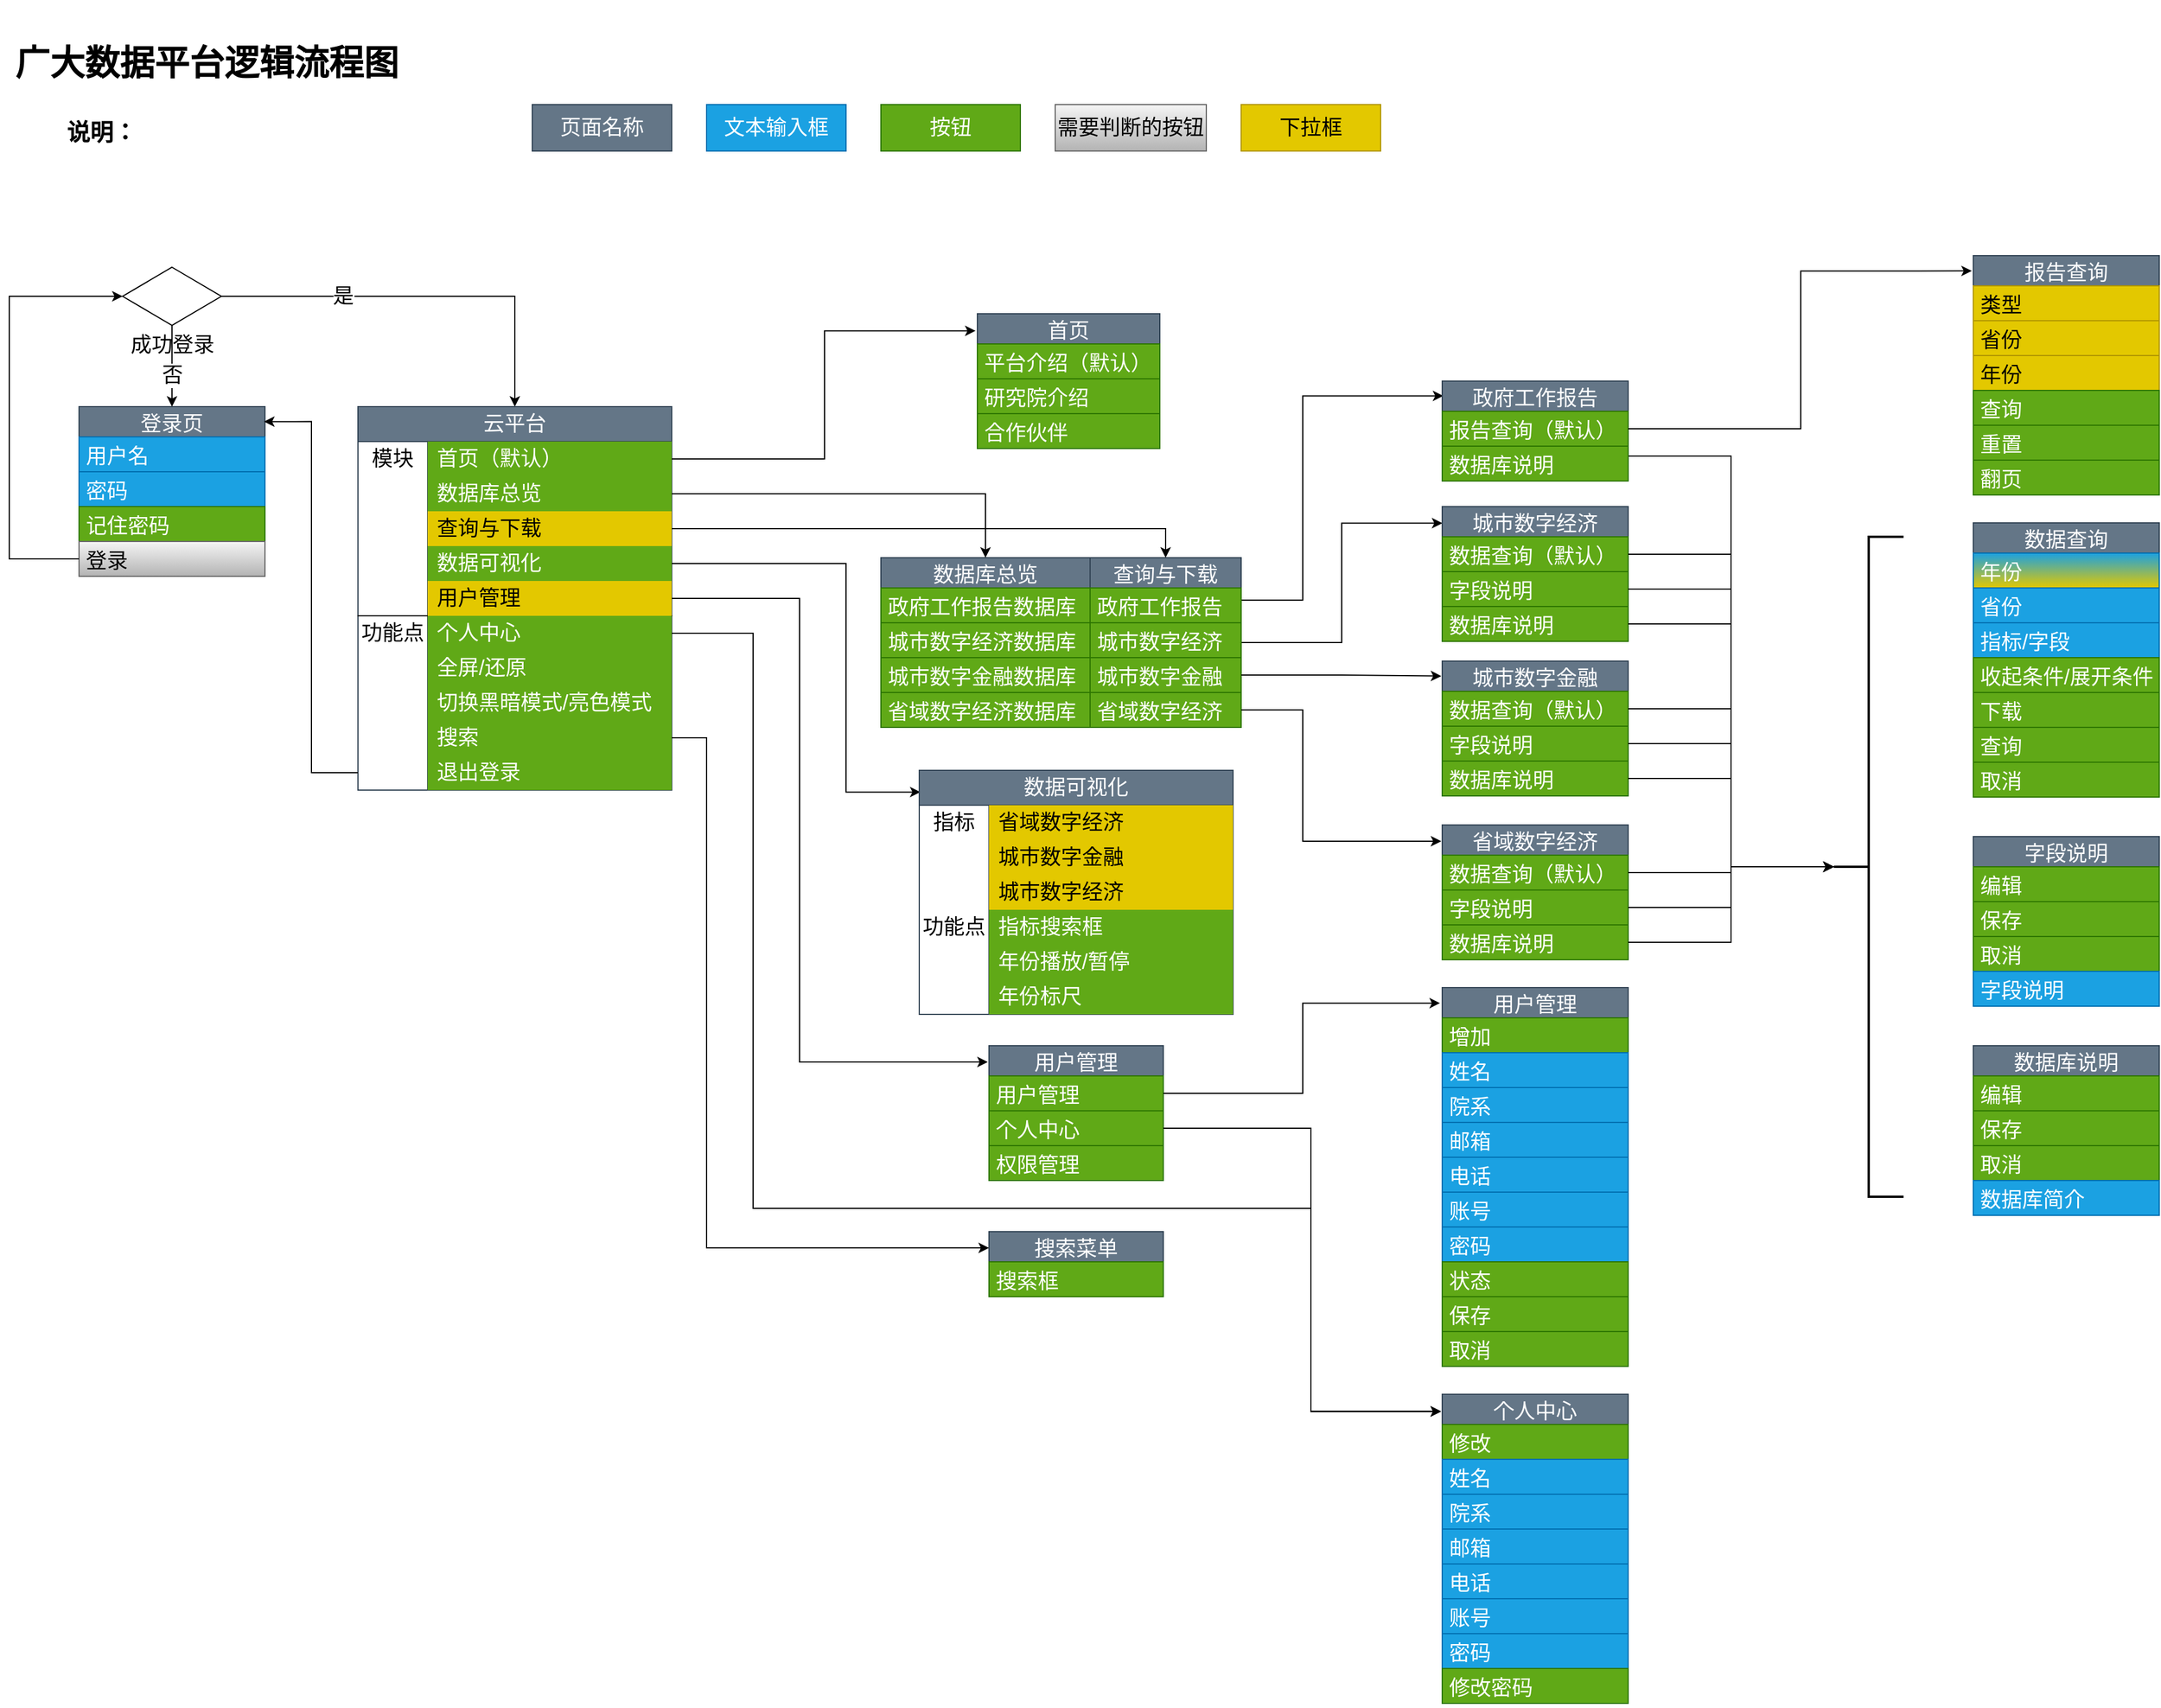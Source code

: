 <mxfile version="21.3.2" type="github" pages="2">
  <diagram name="一期" id="iISZ1i06i-iWEMT5HrnV">
    <mxGraphModel dx="2100" dy="1192" grid="1" gridSize="10" guides="1" tooltips="1" connect="1" arrows="1" fold="1" page="1" pageScale="1" pageWidth="827" pageHeight="1169" math="0" shadow="0">
      <root>
        <mxCell id="0" />
        <mxCell id="1" parent="0" />
        <mxCell id="pNavAFEeGIH_LwhBb8oZ-1" value="登录页" style="swimlane;fontStyle=0;childLayout=stackLayout;horizontal=1;startSize=26;horizontalStack=0;resizeParent=1;resizeParentMax=0;resizeLast=0;collapsible=1;marginBottom=0;align=center;fontSize=18;fillColor=#647687;fontColor=#ffffff;strokeColor=#314354;" vertex="1" parent="1">
          <mxGeometry x="130" y="370" width="160" height="146" as="geometry" />
        </mxCell>
        <mxCell id="pNavAFEeGIH_LwhBb8oZ-2" value="用户名" style="text;strokeColor=#006EAF;fillColor=#1ba1e2;spacingLeft=4;spacingRight=4;overflow=hidden;rotatable=0;points=[[0,0.5],[1,0.5]];portConstraint=eastwest;fontSize=18;whiteSpace=wrap;html=1;fontColor=#ffffff;" vertex="1" parent="pNavAFEeGIH_LwhBb8oZ-1">
          <mxGeometry y="26" width="160" height="30" as="geometry" />
        </mxCell>
        <mxCell id="pNavAFEeGIH_LwhBb8oZ-3" value="密码" style="text;strokeColor=#006EAF;fillColor=#1ba1e2;spacingLeft=4;spacingRight=4;overflow=hidden;rotatable=0;points=[[0,0.5],[1,0.5]];portConstraint=eastwest;fontSize=18;whiteSpace=wrap;html=1;fontColor=#ffffff;" vertex="1" parent="pNavAFEeGIH_LwhBb8oZ-1">
          <mxGeometry y="56" width="160" height="30" as="geometry" />
        </mxCell>
        <mxCell id="pNavAFEeGIH_LwhBb8oZ-4" value="记住密码" style="text;strokeColor=#2D7600;fillColor=#60a917;spacingLeft=4;spacingRight=4;overflow=hidden;rotatable=0;points=[[0,0.5],[1,0.5]];portConstraint=eastwest;fontSize=18;whiteSpace=wrap;html=1;fontColor=#ffffff;" vertex="1" parent="pNavAFEeGIH_LwhBb8oZ-1">
          <mxGeometry y="86" width="160" height="30" as="geometry" />
        </mxCell>
        <mxCell id="pNavAFEeGIH_LwhBb8oZ-5" value="登录" style="text;strokeColor=#666666;fillColor=#f5f5f5;spacingLeft=4;spacingRight=4;overflow=hidden;rotatable=0;points=[[0,0.5],[1,0.5]];portConstraint=eastwest;fontSize=18;whiteSpace=wrap;html=1;gradientColor=#b3b3b3;fontColor=#000000;" vertex="1" parent="pNavAFEeGIH_LwhBb8oZ-1">
          <mxGeometry y="116" width="160" height="30" as="geometry" />
        </mxCell>
        <mxCell id="pNavAFEeGIH_LwhBb8oZ-6" style="edgeStyle=orthogonalEdgeStyle;rounded=0;orthogonalLoop=1;jettySize=auto;html=1;exitX=0.5;exitY=1;exitDx=0;exitDy=0;exitPerimeter=0;entryX=0.5;entryY=0;entryDx=0;entryDy=0;fontSize=18;" edge="1" parent="1" source="pNavAFEeGIH_LwhBb8oZ-10" target="pNavAFEeGIH_LwhBb8oZ-1">
          <mxGeometry relative="1" as="geometry" />
        </mxCell>
        <mxCell id="pNavAFEeGIH_LwhBb8oZ-7" value="否" style="edgeLabel;html=1;align=center;verticalAlign=middle;resizable=0;points=[];fontSize=18;" vertex="1" connectable="0" parent="pNavAFEeGIH_LwhBb8oZ-6">
          <mxGeometry x="0.233" y="2" relative="1" as="geometry">
            <mxPoint x="-2" as="offset" />
          </mxGeometry>
        </mxCell>
        <mxCell id="pNavAFEeGIH_LwhBb8oZ-8" style="edgeStyle=orthogonalEdgeStyle;rounded=0;orthogonalLoop=1;jettySize=auto;html=1;exitX=1;exitY=0.5;exitDx=0;exitDy=0;exitPerimeter=0;entryX=0.5;entryY=0;entryDx=0;entryDy=0;fontSize=18;" edge="1" parent="1" source="pNavAFEeGIH_LwhBb8oZ-10" target="pNavAFEeGIH_LwhBb8oZ-12">
          <mxGeometry relative="1" as="geometry">
            <mxPoint x="410" y="275" as="targetPoint" />
          </mxGeometry>
        </mxCell>
        <mxCell id="pNavAFEeGIH_LwhBb8oZ-9" value="是" style="edgeLabel;html=1;align=center;verticalAlign=middle;resizable=0;points=[];fontSize=18;" vertex="1" connectable="0" parent="pNavAFEeGIH_LwhBb8oZ-8">
          <mxGeometry x="-0.158" y="1" relative="1" as="geometry">
            <mxPoint x="-42" y="1" as="offset" />
          </mxGeometry>
        </mxCell>
        <mxCell id="pNavAFEeGIH_LwhBb8oZ-10" value="成功登录" style="points=[[0.25,0.25,0],[0.5,0,0],[0.75,0.25,0],[1,0.5,0],[0.75,0.75,0],[0.5,1,0],[0.25,0.75,0],[0,0.5,0]];shape=mxgraph.bpmn.gateway2;html=1;verticalLabelPosition=bottom;labelBackgroundColor=none;verticalAlign=top;align=center;perimeter=rhombusPerimeter;outlineConnect=0;outline=none;symbol=none;fontSize=18;" vertex="1" parent="1">
          <mxGeometry x="167.5" y="250" width="85" height="50" as="geometry" />
        </mxCell>
        <mxCell id="pNavAFEeGIH_LwhBb8oZ-11" style="edgeStyle=orthogonalEdgeStyle;rounded=0;orthogonalLoop=1;jettySize=auto;html=1;exitX=0;exitY=0.5;exitDx=0;exitDy=0;entryX=0;entryY=0.5;entryDx=0;entryDy=0;entryPerimeter=0;fontSize=18;" edge="1" parent="1" source="pNavAFEeGIH_LwhBb8oZ-5" target="pNavAFEeGIH_LwhBb8oZ-10">
          <mxGeometry relative="1" as="geometry">
            <Array as="points">
              <mxPoint x="70" y="501" />
              <mxPoint x="70" y="275" />
            </Array>
          </mxGeometry>
        </mxCell>
        <mxCell id="pNavAFEeGIH_LwhBb8oZ-12" value="云平台" style="shape=table;startSize=30;container=1;collapsible=1;childLayout=tableLayout;fixedRows=1;rowLines=0;fontStyle=0;align=center;resizeLast=1;html=1;whiteSpace=wrap;fillColor=#647687;fontColor=#ffffff;strokeColor=#314354;fontSize=18;" vertex="1" parent="1">
          <mxGeometry x="370" y="370" width="270" height="330" as="geometry" />
        </mxCell>
        <mxCell id="pNavAFEeGIH_LwhBb8oZ-13" value="" style="shape=tableRow;horizontal=0;startSize=0;swimlaneHead=0;swimlaneBody=0;fillColor=none;collapsible=0;dropTarget=0;points=[[0,0.5],[1,0.5]];portConstraint=eastwest;top=0;left=0;right=0;bottom=0;html=1;fontSize=18;" vertex="1" parent="pNavAFEeGIH_LwhBb8oZ-12">
          <mxGeometry y="30" width="270" height="30" as="geometry" />
        </mxCell>
        <mxCell id="pNavAFEeGIH_LwhBb8oZ-14" value="模块" style="shape=partialRectangle;connectable=0;fillColor=none;top=0;left=0;bottom=0;right=0;fontStyle=0;overflow=hidden;html=1;whiteSpace=wrap;fontSize=18;" vertex="1" parent="pNavAFEeGIH_LwhBb8oZ-13">
          <mxGeometry width="60" height="30" as="geometry">
            <mxRectangle width="60" height="30" as="alternateBounds" />
          </mxGeometry>
        </mxCell>
        <mxCell id="pNavAFEeGIH_LwhBb8oZ-15" value="首页（默认）" style="shape=partialRectangle;connectable=0;fillColor=#60a917;top=0;left=0;bottom=0;right=0;align=left;spacingLeft=6;fontStyle=0;overflow=hidden;html=1;whiteSpace=wrap;fontColor=#ffffff;strokeColor=#2D7600;fontSize=18;" vertex="1" parent="pNavAFEeGIH_LwhBb8oZ-13">
          <mxGeometry x="60" width="210" height="30" as="geometry">
            <mxRectangle width="210" height="30" as="alternateBounds" />
          </mxGeometry>
        </mxCell>
        <mxCell id="pNavAFEeGIH_LwhBb8oZ-16" value="" style="shape=tableRow;horizontal=0;startSize=0;swimlaneHead=0;swimlaneBody=0;fillColor=none;collapsible=0;dropTarget=0;points=[[0,0.5],[1,0.5]];portConstraint=eastwest;top=0;left=0;right=0;bottom=0;html=1;fontSize=18;" vertex="1" parent="pNavAFEeGIH_LwhBb8oZ-12">
          <mxGeometry y="60" width="270" height="30" as="geometry" />
        </mxCell>
        <mxCell id="pNavAFEeGIH_LwhBb8oZ-17" value="" style="shape=partialRectangle;connectable=0;fillColor=none;top=0;left=0;bottom=0;right=0;fontStyle=0;overflow=hidden;html=1;whiteSpace=wrap;fontSize=18;" vertex="1" parent="pNavAFEeGIH_LwhBb8oZ-16">
          <mxGeometry width="60" height="30" as="geometry">
            <mxRectangle width="60" height="30" as="alternateBounds" />
          </mxGeometry>
        </mxCell>
        <mxCell id="pNavAFEeGIH_LwhBb8oZ-18" value="数据库总览" style="shape=partialRectangle;connectable=0;fillColor=#60a917;top=0;left=0;bottom=0;right=0;align=left;spacingLeft=6;fontStyle=0;overflow=hidden;html=1;whiteSpace=wrap;fontColor=#ffffff;strokeColor=#2D7600;fontSize=18;" vertex="1" parent="pNavAFEeGIH_LwhBb8oZ-16">
          <mxGeometry x="60" width="210" height="30" as="geometry">
            <mxRectangle width="210" height="30" as="alternateBounds" />
          </mxGeometry>
        </mxCell>
        <mxCell id="pNavAFEeGIH_LwhBb8oZ-19" value="" style="shape=tableRow;horizontal=0;startSize=0;swimlaneHead=0;swimlaneBody=0;fillColor=none;collapsible=0;dropTarget=0;points=[[0,0.5],[1,0.5]];portConstraint=eastwest;top=0;left=0;right=0;bottom=0;html=1;fontSize=18;" vertex="1" parent="pNavAFEeGIH_LwhBb8oZ-12">
          <mxGeometry y="90" width="270" height="30" as="geometry" />
        </mxCell>
        <mxCell id="pNavAFEeGIH_LwhBb8oZ-20" value="" style="shape=partialRectangle;connectable=0;fillColor=none;top=0;left=0;bottom=0;right=0;fontStyle=0;overflow=hidden;html=1;whiteSpace=wrap;fontSize=18;" vertex="1" parent="pNavAFEeGIH_LwhBb8oZ-19">
          <mxGeometry width="60" height="30" as="geometry">
            <mxRectangle width="60" height="30" as="alternateBounds" />
          </mxGeometry>
        </mxCell>
        <mxCell id="pNavAFEeGIH_LwhBb8oZ-21" value="查询与下载" style="shape=partialRectangle;connectable=0;fillColor=#e3c800;top=0;left=0;bottom=0;right=0;align=left;spacingLeft=6;fontStyle=0;overflow=hidden;html=1;whiteSpace=wrap;fontColor=#000000;strokeColor=#B09500;fontSize=18;" vertex="1" parent="pNavAFEeGIH_LwhBb8oZ-19">
          <mxGeometry x="60" width="210" height="30" as="geometry">
            <mxRectangle width="210" height="30" as="alternateBounds" />
          </mxGeometry>
        </mxCell>
        <mxCell id="pNavAFEeGIH_LwhBb8oZ-22" value="" style="shape=tableRow;horizontal=0;startSize=0;swimlaneHead=0;swimlaneBody=0;fillColor=none;collapsible=0;dropTarget=0;points=[[0,0.5],[1,0.5]];portConstraint=eastwest;top=0;left=0;right=0;bottom=0;html=1;fontSize=18;" vertex="1" parent="pNavAFEeGIH_LwhBb8oZ-12">
          <mxGeometry y="120" width="270" height="30" as="geometry" />
        </mxCell>
        <mxCell id="pNavAFEeGIH_LwhBb8oZ-23" value="" style="shape=partialRectangle;connectable=0;fillColor=none;top=0;left=0;bottom=0;right=0;fontStyle=0;overflow=hidden;html=1;whiteSpace=wrap;fontSize=18;" vertex="1" parent="pNavAFEeGIH_LwhBb8oZ-22">
          <mxGeometry width="60" height="30" as="geometry">
            <mxRectangle width="60" height="30" as="alternateBounds" />
          </mxGeometry>
        </mxCell>
        <mxCell id="pNavAFEeGIH_LwhBb8oZ-24" value="数据可视化" style="shape=partialRectangle;connectable=0;fillColor=#60a917;top=0;left=0;bottom=0;right=0;align=left;spacingLeft=6;fontStyle=0;overflow=hidden;html=1;whiteSpace=wrap;fontColor=#ffffff;strokeColor=#2D7600;fontSize=18;" vertex="1" parent="pNavAFEeGIH_LwhBb8oZ-22">
          <mxGeometry x="60" width="210" height="30" as="geometry">
            <mxRectangle width="210" height="30" as="alternateBounds" />
          </mxGeometry>
        </mxCell>
        <mxCell id="pNavAFEeGIH_LwhBb8oZ-25" value="" style="shape=tableRow;horizontal=0;startSize=0;swimlaneHead=0;swimlaneBody=0;fillColor=none;collapsible=0;dropTarget=0;points=[[0,0.5],[1,0.5]];portConstraint=eastwest;top=0;left=0;right=0;bottom=1;html=1;fontStyle=0;fontSize=18;" vertex="1" parent="pNavAFEeGIH_LwhBb8oZ-12">
          <mxGeometry y="150" width="270" height="30" as="geometry" />
        </mxCell>
        <mxCell id="pNavAFEeGIH_LwhBb8oZ-26" value="" style="shape=partialRectangle;connectable=0;fillColor=none;top=0;left=0;bottom=0;right=0;fontStyle=1;overflow=hidden;html=1;whiteSpace=wrap;fontSize=18;" vertex="1" parent="pNavAFEeGIH_LwhBb8oZ-25">
          <mxGeometry width="60" height="30" as="geometry">
            <mxRectangle width="60" height="30" as="alternateBounds" />
          </mxGeometry>
        </mxCell>
        <mxCell id="pNavAFEeGIH_LwhBb8oZ-27" value="用户管理" style="shape=partialRectangle;connectable=0;fillColor=#e3c800;top=0;left=0;bottom=0;right=0;align=left;spacingLeft=6;fontStyle=0;overflow=hidden;html=1;whiteSpace=wrap;fontColor=#000000;strokeColor=#B09500;fontSize=18;" vertex="1" parent="pNavAFEeGIH_LwhBb8oZ-25">
          <mxGeometry x="60" width="210" height="30" as="geometry">
            <mxRectangle width="210" height="30" as="alternateBounds" />
          </mxGeometry>
        </mxCell>
        <mxCell id="pNavAFEeGIH_LwhBb8oZ-28" value="" style="shape=tableRow;horizontal=0;startSize=0;swimlaneHead=0;swimlaneBody=0;fillColor=none;collapsible=0;dropTarget=0;points=[[0,0.5],[1,0.5]];portConstraint=eastwest;top=0;left=0;right=0;bottom=0;html=1;fontSize=18;" vertex="1" parent="pNavAFEeGIH_LwhBb8oZ-12">
          <mxGeometry y="180" width="270" height="30" as="geometry" />
        </mxCell>
        <mxCell id="pNavAFEeGIH_LwhBb8oZ-29" value="功能点" style="shape=partialRectangle;connectable=0;fillColor=none;top=0;left=0;bottom=0;right=0;editable=1;overflow=hidden;html=1;whiteSpace=wrap;fontSize=18;" vertex="1" parent="pNavAFEeGIH_LwhBb8oZ-28">
          <mxGeometry width="60" height="30" as="geometry">
            <mxRectangle width="60" height="30" as="alternateBounds" />
          </mxGeometry>
        </mxCell>
        <mxCell id="pNavAFEeGIH_LwhBb8oZ-30" value="个人中心" style="shape=partialRectangle;connectable=0;fillColor=#60a917;top=0;left=0;bottom=0;right=0;align=left;spacingLeft=6;overflow=hidden;html=1;whiteSpace=wrap;fontColor=#ffffff;strokeColor=#2D7600;fontSize=18;" vertex="1" parent="pNavAFEeGIH_LwhBb8oZ-28">
          <mxGeometry x="60" width="210" height="30" as="geometry">
            <mxRectangle width="210" height="30" as="alternateBounds" />
          </mxGeometry>
        </mxCell>
        <mxCell id="pNavAFEeGIH_LwhBb8oZ-31" value="" style="shape=tableRow;horizontal=0;startSize=0;swimlaneHead=0;swimlaneBody=0;fillColor=none;collapsible=0;dropTarget=0;points=[[0,0.5],[1,0.5]];portConstraint=eastwest;top=0;left=0;right=0;bottom=0;html=1;fontSize=18;" vertex="1" parent="pNavAFEeGIH_LwhBb8oZ-12">
          <mxGeometry y="210" width="270" height="30" as="geometry" />
        </mxCell>
        <mxCell id="pNavAFEeGIH_LwhBb8oZ-32" value="" style="shape=partialRectangle;connectable=0;fillColor=none;top=0;left=0;bottom=0;right=0;editable=1;overflow=hidden;html=1;whiteSpace=wrap;fontSize=18;" vertex="1" parent="pNavAFEeGIH_LwhBb8oZ-31">
          <mxGeometry width="60" height="30" as="geometry">
            <mxRectangle width="60" height="30" as="alternateBounds" />
          </mxGeometry>
        </mxCell>
        <mxCell id="pNavAFEeGIH_LwhBb8oZ-33" value="全屏/还原" style="shape=partialRectangle;connectable=0;fillColor=#60a917;top=0;left=0;bottom=0;right=0;align=left;spacingLeft=6;overflow=hidden;html=1;whiteSpace=wrap;fontColor=#ffffff;strokeColor=#2D7600;fontSize=18;" vertex="1" parent="pNavAFEeGIH_LwhBb8oZ-31">
          <mxGeometry x="60" width="210" height="30" as="geometry">
            <mxRectangle width="210" height="30" as="alternateBounds" />
          </mxGeometry>
        </mxCell>
        <mxCell id="pNavAFEeGIH_LwhBb8oZ-34" value="" style="shape=tableRow;horizontal=0;startSize=0;swimlaneHead=0;swimlaneBody=0;fillColor=none;collapsible=0;dropTarget=0;points=[[0,0.5],[1,0.5]];portConstraint=eastwest;top=0;left=0;right=0;bottom=0;html=1;fontSize=18;" vertex="1" parent="pNavAFEeGIH_LwhBb8oZ-12">
          <mxGeometry y="240" width="270" height="30" as="geometry" />
        </mxCell>
        <mxCell id="pNavAFEeGIH_LwhBb8oZ-35" value="" style="shape=partialRectangle;connectable=0;fillColor=none;top=0;left=0;bottom=0;right=0;editable=1;overflow=hidden;html=1;whiteSpace=wrap;fontSize=18;" vertex="1" parent="pNavAFEeGIH_LwhBb8oZ-34">
          <mxGeometry width="60" height="30" as="geometry">
            <mxRectangle width="60" height="30" as="alternateBounds" />
          </mxGeometry>
        </mxCell>
        <mxCell id="pNavAFEeGIH_LwhBb8oZ-36" value="切换黑暗模式/亮色模式" style="shape=partialRectangle;connectable=0;fillColor=#60a917;top=0;left=0;bottom=0;right=0;align=left;spacingLeft=6;overflow=hidden;html=1;whiteSpace=wrap;fontColor=#ffffff;strokeColor=#2D7600;fontSize=18;" vertex="1" parent="pNavAFEeGIH_LwhBb8oZ-34">
          <mxGeometry x="60" width="210" height="30" as="geometry">
            <mxRectangle width="210" height="30" as="alternateBounds" />
          </mxGeometry>
        </mxCell>
        <mxCell id="pNavAFEeGIH_LwhBb8oZ-37" value="" style="shape=tableRow;horizontal=0;startSize=0;swimlaneHead=0;swimlaneBody=0;fillColor=none;collapsible=0;dropTarget=0;points=[[0,0.5],[1,0.5]];portConstraint=eastwest;top=0;left=0;right=0;bottom=0;html=1;fontSize=18;" vertex="1" parent="pNavAFEeGIH_LwhBb8oZ-12">
          <mxGeometry y="270" width="270" height="30" as="geometry" />
        </mxCell>
        <mxCell id="pNavAFEeGIH_LwhBb8oZ-38" value="" style="shape=partialRectangle;connectable=0;fillColor=none;top=0;left=0;bottom=0;right=0;editable=1;overflow=hidden;html=1;whiteSpace=wrap;fontSize=18;" vertex="1" parent="pNavAFEeGIH_LwhBb8oZ-37">
          <mxGeometry width="60" height="30" as="geometry">
            <mxRectangle width="60" height="30" as="alternateBounds" />
          </mxGeometry>
        </mxCell>
        <mxCell id="pNavAFEeGIH_LwhBb8oZ-39" value="搜索" style="shape=partialRectangle;connectable=0;fillColor=#60a917;top=0;left=0;bottom=0;right=0;align=left;spacingLeft=6;overflow=hidden;html=1;whiteSpace=wrap;fontColor=#ffffff;strokeColor=#2D7600;fontSize=18;" vertex="1" parent="pNavAFEeGIH_LwhBb8oZ-37">
          <mxGeometry x="60" width="210" height="30" as="geometry">
            <mxRectangle width="210" height="30" as="alternateBounds" />
          </mxGeometry>
        </mxCell>
        <mxCell id="pNavAFEeGIH_LwhBb8oZ-40" value="" style="shape=tableRow;horizontal=0;startSize=0;swimlaneHead=0;swimlaneBody=0;fillColor=none;collapsible=0;dropTarget=0;points=[[0,0.5],[1,0.5]];portConstraint=eastwest;top=0;left=0;right=0;bottom=0;html=1;fontSize=18;" vertex="1" parent="pNavAFEeGIH_LwhBb8oZ-12">
          <mxGeometry y="300" width="270" height="30" as="geometry" />
        </mxCell>
        <mxCell id="pNavAFEeGIH_LwhBb8oZ-41" value="" style="shape=partialRectangle;connectable=0;fillColor=none;top=0;left=0;bottom=0;right=0;editable=1;overflow=hidden;html=1;whiteSpace=wrap;fontSize=18;" vertex="1" parent="pNavAFEeGIH_LwhBb8oZ-40">
          <mxGeometry width="60" height="30" as="geometry">
            <mxRectangle width="60" height="30" as="alternateBounds" />
          </mxGeometry>
        </mxCell>
        <mxCell id="pNavAFEeGIH_LwhBb8oZ-42" value="退出登录" style="shape=partialRectangle;connectable=0;fillColor=#60a917;top=0;left=0;bottom=0;right=0;align=left;spacingLeft=6;overflow=hidden;html=1;whiteSpace=wrap;fontColor=#ffffff;strokeColor=#2D7600;fontSize=18;" vertex="1" parent="pNavAFEeGIH_LwhBb8oZ-40">
          <mxGeometry x="60" width="210" height="30" as="geometry">
            <mxRectangle width="210" height="30" as="alternateBounds" />
          </mxGeometry>
        </mxCell>
        <mxCell id="pNavAFEeGIH_LwhBb8oZ-43" value="首页" style="swimlane;fontStyle=0;childLayout=stackLayout;horizontal=1;startSize=26;horizontalStack=0;resizeParent=1;resizeParentMax=0;resizeLast=0;collapsible=1;marginBottom=0;align=center;fontSize=18;fillColor=#647687;fontColor=#ffffff;strokeColor=#314354;" vertex="1" parent="1">
          <mxGeometry x="903" y="290" width="157" height="116" as="geometry" />
        </mxCell>
        <mxCell id="pNavAFEeGIH_LwhBb8oZ-44" value="平台介绍（默认）" style="text;strokeColor=#2D7600;fillColor=#60a917;spacingLeft=4;spacingRight=4;overflow=hidden;rotatable=0;points=[[0,0.5],[1,0.5]];portConstraint=eastwest;fontSize=18;whiteSpace=wrap;html=1;fontColor=#ffffff;" vertex="1" parent="pNavAFEeGIH_LwhBb8oZ-43">
          <mxGeometry y="26" width="157" height="30" as="geometry" />
        </mxCell>
        <mxCell id="pNavAFEeGIH_LwhBb8oZ-45" value="研究院介绍" style="text;strokeColor=#2D7600;fillColor=#60a917;spacingLeft=4;spacingRight=4;overflow=hidden;rotatable=0;points=[[0,0.5],[1,0.5]];portConstraint=eastwest;fontSize=18;whiteSpace=wrap;html=1;fontColor=#ffffff;" vertex="1" parent="pNavAFEeGIH_LwhBb8oZ-43">
          <mxGeometry y="56" width="157" height="30" as="geometry" />
        </mxCell>
        <mxCell id="pNavAFEeGIH_LwhBb8oZ-46" value="合作伙伴" style="text;strokeColor=#2D7600;fillColor=#60a917;spacingLeft=4;spacingRight=4;overflow=hidden;rotatable=0;points=[[0,0.5],[1,0.5]];portConstraint=eastwest;fontSize=18;whiteSpace=wrap;html=1;fontColor=#ffffff;" vertex="1" parent="pNavAFEeGIH_LwhBb8oZ-43">
          <mxGeometry y="86" width="157" height="30" as="geometry" />
        </mxCell>
        <mxCell id="pNavAFEeGIH_LwhBb8oZ-47" style="edgeStyle=orthogonalEdgeStyle;rounded=0;orthogonalLoop=1;jettySize=auto;html=1;exitX=1;exitY=0.5;exitDx=0;exitDy=0;entryX=-0.01;entryY=0.127;entryDx=0;entryDy=0;entryPerimeter=0;fontSize=18;" edge="1" parent="1" source="pNavAFEeGIH_LwhBb8oZ-13" target="pNavAFEeGIH_LwhBb8oZ-43">
          <mxGeometry relative="1" as="geometry">
            <mxPoint x="740" y="310" as="targetPoint" />
          </mxGeometry>
        </mxCell>
        <mxCell id="pNavAFEeGIH_LwhBb8oZ-48" value="数据库总览" style="swimlane;fontStyle=0;childLayout=stackLayout;horizontal=1;startSize=26;horizontalStack=0;resizeParent=1;resizeParentMax=0;resizeLast=0;collapsible=1;marginBottom=0;align=center;fontSize=18;fillColor=#647687;fontColor=#ffffff;strokeColor=#314354;" vertex="1" parent="1">
          <mxGeometry x="820" y="500" width="180" height="146" as="geometry" />
        </mxCell>
        <mxCell id="pNavAFEeGIH_LwhBb8oZ-49" value="政府工作报告数据库" style="text;strokeColor=#2D7600;fillColor=#60a917;spacingLeft=4;spacingRight=4;overflow=hidden;rotatable=0;points=[[0,0.5],[1,0.5]];portConstraint=eastwest;fontSize=18;whiteSpace=wrap;html=1;fontColor=#ffffff;" vertex="1" parent="pNavAFEeGIH_LwhBb8oZ-48">
          <mxGeometry y="26" width="180" height="30" as="geometry" />
        </mxCell>
        <mxCell id="pNavAFEeGIH_LwhBb8oZ-50" value="城市数字经济数据库" style="text;strokeColor=#2D7600;fillColor=#60a917;spacingLeft=4;spacingRight=4;overflow=hidden;rotatable=0;points=[[0,0.5],[1,0.5]];portConstraint=eastwest;fontSize=18;whiteSpace=wrap;html=1;fontColor=#ffffff;" vertex="1" parent="pNavAFEeGIH_LwhBb8oZ-48">
          <mxGeometry y="56" width="180" height="30" as="geometry" />
        </mxCell>
        <mxCell id="pNavAFEeGIH_LwhBb8oZ-51" value="城市数字金融数据库" style="text;strokeColor=#2D7600;fillColor=#60a917;spacingLeft=4;spacingRight=4;overflow=hidden;rotatable=0;points=[[0,0.5],[1,0.5]];portConstraint=eastwest;fontSize=18;whiteSpace=wrap;html=1;fontColor=#ffffff;" vertex="1" parent="pNavAFEeGIH_LwhBb8oZ-48">
          <mxGeometry y="86" width="180" height="30" as="geometry" />
        </mxCell>
        <mxCell id="pNavAFEeGIH_LwhBb8oZ-52" value="省域数字经济数据库" style="text;strokeColor=#2D7600;fillColor=#60a917;spacingLeft=4;spacingRight=4;overflow=hidden;rotatable=0;points=[[0,0.5],[1,0.5]];portConstraint=eastwest;fontSize=18;whiteSpace=wrap;html=1;fontColor=#ffffff;" vertex="1" parent="pNavAFEeGIH_LwhBb8oZ-48">
          <mxGeometry y="116" width="180" height="30" as="geometry" />
        </mxCell>
        <mxCell id="pNavAFEeGIH_LwhBb8oZ-53" style="edgeStyle=orthogonalEdgeStyle;rounded=0;orthogonalLoop=1;jettySize=auto;html=1;exitX=1;exitY=0.5;exitDx=0;exitDy=0;entryX=0.001;entryY=0.123;entryDx=0;entryDy=0;entryPerimeter=0;fontSize=18;" edge="1" parent="1" source="pNavAFEeGIH_LwhBb8oZ-55" target="pNavAFEeGIH_LwhBb8oZ-60">
          <mxGeometry relative="1" as="geometry" />
        </mxCell>
        <mxCell id="pNavAFEeGIH_LwhBb8oZ-54" style="edgeStyle=orthogonalEdgeStyle;rounded=0;orthogonalLoop=1;jettySize=auto;html=1;exitX=1;exitY=0.25;exitDx=0;exitDy=0;entryX=0.006;entryY=0.148;entryDx=0;entryDy=0;entryPerimeter=0;fontSize=18;" edge="1" parent="1" source="pNavAFEeGIH_LwhBb8oZ-55" target="pNavAFEeGIH_LwhBb8oZ-65">
          <mxGeometry relative="1" as="geometry">
            <Array as="points">
              <mxPoint x="1183" y="536" />
              <mxPoint x="1183" y="361" />
            </Array>
          </mxGeometry>
        </mxCell>
        <mxCell id="pNavAFEeGIH_LwhBb8oZ-55" value="查询与下载" style="swimlane;fontStyle=0;childLayout=stackLayout;horizontal=1;startSize=26;horizontalStack=0;resizeParent=1;resizeParentMax=0;resizeLast=0;collapsible=1;marginBottom=0;align=center;fontSize=18;fillColor=#647687;fontColor=#ffffff;strokeColor=#314354;" vertex="1" parent="1">
          <mxGeometry x="1000" y="500" width="130" height="146" as="geometry" />
        </mxCell>
        <mxCell id="pNavAFEeGIH_LwhBb8oZ-56" value="政府工作报告" style="text;strokeColor=#2D7600;fillColor=#60a917;spacingLeft=4;spacingRight=4;overflow=hidden;rotatable=0;points=[[0,0.5],[1,0.5]];portConstraint=eastwest;fontSize=18;whiteSpace=wrap;html=1;fontColor=#ffffff;" vertex="1" parent="pNavAFEeGIH_LwhBb8oZ-55">
          <mxGeometry y="26" width="130" height="30" as="geometry" />
        </mxCell>
        <mxCell id="pNavAFEeGIH_LwhBb8oZ-57" value="城市数字经济" style="text;strokeColor=#2D7600;fillColor=#60a917;spacingLeft=4;spacingRight=4;overflow=hidden;rotatable=0;points=[[0,0.5],[1,0.5]];portConstraint=eastwest;fontSize=18;whiteSpace=wrap;html=1;fontColor=#ffffff;" vertex="1" parent="pNavAFEeGIH_LwhBb8oZ-55">
          <mxGeometry y="56" width="130" height="30" as="geometry" />
        </mxCell>
        <mxCell id="pNavAFEeGIH_LwhBb8oZ-58" value="城市数字金融" style="text;strokeColor=#2D7600;fillColor=#60a917;spacingLeft=4;spacingRight=4;overflow=hidden;rotatable=0;points=[[0,0.5],[1,0.5]];portConstraint=eastwest;fontSize=18;whiteSpace=wrap;html=1;fontColor=#ffffff;" vertex="1" parent="pNavAFEeGIH_LwhBb8oZ-55">
          <mxGeometry y="86" width="130" height="30" as="geometry" />
        </mxCell>
        <mxCell id="pNavAFEeGIH_LwhBb8oZ-59" value="省域数字经济" style="text;strokeColor=#2D7600;fillColor=#60a917;spacingLeft=4;spacingRight=4;overflow=hidden;rotatable=0;points=[[0,0.5],[1,0.5]];portConstraint=eastwest;fontSize=18;whiteSpace=wrap;html=1;fontColor=#ffffff;" vertex="1" parent="pNavAFEeGIH_LwhBb8oZ-55">
          <mxGeometry y="116" width="130" height="30" as="geometry" />
        </mxCell>
        <mxCell id="pNavAFEeGIH_LwhBb8oZ-60" value="城市数字经济" style="swimlane;fontStyle=0;childLayout=stackLayout;horizontal=1;startSize=26;horizontalStack=0;resizeParent=1;resizeParentMax=0;resizeLast=0;collapsible=1;marginBottom=0;align=center;fontSize=18;fillColor=#647687;fontColor=#ffffff;strokeColor=#314354;" vertex="1" parent="1">
          <mxGeometry x="1303" y="456" width="160" height="116" as="geometry" />
        </mxCell>
        <mxCell id="pNavAFEeGIH_LwhBb8oZ-61" value="数据查询（默认）" style="text;strokeColor=#2D7600;fillColor=#60a917;spacingLeft=4;spacingRight=4;overflow=hidden;rotatable=0;points=[[0,0.5],[1,0.5]];portConstraint=eastwest;fontSize=18;whiteSpace=wrap;html=1;fontColor=#ffffff;" vertex="1" parent="pNavAFEeGIH_LwhBb8oZ-60">
          <mxGeometry y="26" width="160" height="30" as="geometry" />
        </mxCell>
        <mxCell id="pNavAFEeGIH_LwhBb8oZ-62" value="字段说明" style="text;strokeColor=#2D7600;fillColor=#60a917;spacingLeft=4;spacingRight=4;overflow=hidden;rotatable=0;points=[[0,0.5],[1,0.5]];portConstraint=eastwest;fontSize=18;whiteSpace=wrap;html=1;fontColor=#ffffff;" vertex="1" parent="pNavAFEeGIH_LwhBb8oZ-60">
          <mxGeometry y="56" width="160" height="30" as="geometry" />
        </mxCell>
        <mxCell id="pNavAFEeGIH_LwhBb8oZ-63" value="数据库说明" style="text;strokeColor=#2D7600;fillColor=#60a917;spacingLeft=4;spacingRight=4;overflow=hidden;rotatable=0;points=[[0,0.5],[1,0.5]];portConstraint=eastwest;fontSize=18;whiteSpace=wrap;html=1;fontColor=#ffffff;" vertex="1" parent="pNavAFEeGIH_LwhBb8oZ-60">
          <mxGeometry y="86" width="160" height="30" as="geometry" />
        </mxCell>
        <mxCell id="pNavAFEeGIH_LwhBb8oZ-64" style="edgeStyle=orthogonalEdgeStyle;rounded=0;orthogonalLoop=1;jettySize=auto;html=1;exitX=1;exitY=0.75;exitDx=0;exitDy=0;entryX=0;entryY=0.5;entryDx=0;entryDy=0;entryPerimeter=0;fontSize=18;" edge="1" parent="1" source="pNavAFEeGIH_LwhBb8oZ-65" target="pNavAFEeGIH_LwhBb8oZ-86">
          <mxGeometry relative="1" as="geometry" />
        </mxCell>
        <mxCell id="pNavAFEeGIH_LwhBb8oZ-65" value="政府工作报告" style="swimlane;fontStyle=0;childLayout=stackLayout;horizontal=1;startSize=26;horizontalStack=0;resizeParent=1;resizeParentMax=0;resizeLast=0;collapsible=1;marginBottom=0;align=center;fontSize=18;fillColor=#647687;fontColor=#ffffff;strokeColor=#314354;" vertex="1" parent="1">
          <mxGeometry x="1303" y="348" width="160" height="86" as="geometry" />
        </mxCell>
        <mxCell id="pNavAFEeGIH_LwhBb8oZ-66" value="报告查询（默认）" style="text;strokeColor=#2D7600;fillColor=#60a917;spacingLeft=4;spacingRight=4;overflow=hidden;rotatable=0;points=[[0,0.5],[1,0.5]];portConstraint=eastwest;fontSize=18;whiteSpace=wrap;html=1;fontColor=#ffffff;" vertex="1" parent="pNavAFEeGIH_LwhBb8oZ-65">
          <mxGeometry y="26" width="160" height="30" as="geometry" />
        </mxCell>
        <mxCell id="pNavAFEeGIH_LwhBb8oZ-67" value="数据库说明" style="text;strokeColor=#2D7600;fillColor=#60a917;spacingLeft=4;spacingRight=4;overflow=hidden;rotatable=0;points=[[0,0.5],[1,0.5]];portConstraint=eastwest;fontSize=18;whiteSpace=wrap;html=1;fontColor=#ffffff;" vertex="1" parent="pNavAFEeGIH_LwhBb8oZ-65">
          <mxGeometry y="56" width="160" height="30" as="geometry" />
        </mxCell>
        <mxCell id="pNavAFEeGIH_LwhBb8oZ-68" value="数据查询" style="swimlane;fontStyle=0;childLayout=stackLayout;horizontal=1;startSize=26;horizontalStack=0;resizeParent=1;resizeParentMax=0;resizeLast=0;collapsible=1;marginBottom=0;align=center;fontSize=18;fillColor=#647687;fontColor=#ffffff;strokeColor=#314354;" vertex="1" parent="1">
          <mxGeometry x="1760" y="470" width="160" height="236" as="geometry" />
        </mxCell>
        <mxCell id="pNavAFEeGIH_LwhBb8oZ-69" value="年份" style="text;strokeColor=#006EAF;fillColor=#1ba1e2;spacingLeft=4;spacingRight=4;overflow=hidden;rotatable=0;points=[[0,0.5],[1,0.5]];portConstraint=eastwest;fontSize=18;whiteSpace=wrap;html=1;fontColor=#ffffff;gradientColor=#E3C800;" vertex="1" parent="pNavAFEeGIH_LwhBb8oZ-68">
          <mxGeometry y="26" width="160" height="30" as="geometry" />
        </mxCell>
        <mxCell id="pNavAFEeGIH_LwhBb8oZ-70" value="省份" style="text;strokeColor=#006EAF;fillColor=#1ba1e2;spacingLeft=4;spacingRight=4;overflow=hidden;rotatable=0;points=[[0,0.5],[1,0.5]];portConstraint=eastwest;fontSize=18;whiteSpace=wrap;html=1;fontColor=#ffffff;" vertex="1" parent="pNavAFEeGIH_LwhBb8oZ-68">
          <mxGeometry y="56" width="160" height="30" as="geometry" />
        </mxCell>
        <mxCell id="pNavAFEeGIH_LwhBb8oZ-71" value="指标/字段" style="text;strokeColor=#006EAF;fillColor=#1ba1e2;spacingLeft=4;spacingRight=4;overflow=hidden;rotatable=0;points=[[0,0.5],[1,0.5]];portConstraint=eastwest;fontSize=18;whiteSpace=wrap;html=1;fontColor=#ffffff;" vertex="1" parent="pNavAFEeGIH_LwhBb8oZ-68">
          <mxGeometry y="86" width="160" height="30" as="geometry" />
        </mxCell>
        <mxCell id="pNavAFEeGIH_LwhBb8oZ-72" value="收起条件/展开条件" style="text;strokeColor=#2D7600;fillColor=#60a917;spacingLeft=4;spacingRight=4;overflow=hidden;rotatable=0;points=[[0,0.5],[1,0.5]];portConstraint=eastwest;fontSize=18;whiteSpace=wrap;html=1;fontColor=#ffffff;" vertex="1" parent="pNavAFEeGIH_LwhBb8oZ-68">
          <mxGeometry y="116" width="160" height="30" as="geometry" />
        </mxCell>
        <mxCell id="pNavAFEeGIH_LwhBb8oZ-73" value="下载" style="text;strokeColor=#2D7600;fillColor=#60a917;spacingLeft=4;spacingRight=4;overflow=hidden;rotatable=0;points=[[0,0.5],[1,0.5]];portConstraint=eastwest;fontSize=18;whiteSpace=wrap;html=1;fontColor=#ffffff;" vertex="1" parent="pNavAFEeGIH_LwhBb8oZ-68">
          <mxGeometry y="146" width="160" height="30" as="geometry" />
        </mxCell>
        <mxCell id="pNavAFEeGIH_LwhBb8oZ-74" value="查询" style="text;strokeColor=#2D7600;fillColor=#60a917;spacingLeft=4;spacingRight=4;overflow=hidden;rotatable=0;points=[[0,0.5],[1,0.5]];portConstraint=eastwest;fontSize=18;whiteSpace=wrap;html=1;fontColor=#ffffff;" vertex="1" parent="pNavAFEeGIH_LwhBb8oZ-68">
          <mxGeometry y="176" width="160" height="30" as="geometry" />
        </mxCell>
        <mxCell id="pNavAFEeGIH_LwhBb8oZ-75" value="取消" style="text;strokeColor=#2D7600;fillColor=#60a917;spacingLeft=4;spacingRight=4;overflow=hidden;rotatable=0;points=[[0,0.5],[1,0.5]];portConstraint=eastwest;fontSize=18;whiteSpace=wrap;html=1;fontColor=#ffffff;" vertex="1" parent="pNavAFEeGIH_LwhBb8oZ-68">
          <mxGeometry y="206" width="160" height="30" as="geometry" />
        </mxCell>
        <mxCell id="pNavAFEeGIH_LwhBb8oZ-76" value="字段说明" style="swimlane;fontStyle=0;childLayout=stackLayout;horizontal=1;startSize=26;horizontalStack=0;resizeParent=1;resizeParentMax=0;resizeLast=0;collapsible=1;marginBottom=0;align=center;fontSize=18;fillColor=#647687;fontColor=#ffffff;strokeColor=#314354;" vertex="1" parent="1">
          <mxGeometry x="1760" y="740" width="160" height="146" as="geometry" />
        </mxCell>
        <mxCell id="pNavAFEeGIH_LwhBb8oZ-77" value="编辑" style="text;strokeColor=#2D7600;fillColor=#60a917;spacingLeft=4;spacingRight=4;overflow=hidden;rotatable=0;points=[[0,0.5],[1,0.5]];portConstraint=eastwest;fontSize=18;whiteSpace=wrap;html=1;fontColor=#ffffff;" vertex="1" parent="pNavAFEeGIH_LwhBb8oZ-76">
          <mxGeometry y="26" width="160" height="30" as="geometry" />
        </mxCell>
        <mxCell id="pNavAFEeGIH_LwhBb8oZ-78" value="保存" style="text;strokeColor=#2D7600;fillColor=#60a917;spacingLeft=4;spacingRight=4;overflow=hidden;rotatable=0;points=[[0,0.5],[1,0.5]];portConstraint=eastwest;fontSize=18;whiteSpace=wrap;html=1;fontColor=#ffffff;" vertex="1" parent="pNavAFEeGIH_LwhBb8oZ-76">
          <mxGeometry y="56" width="160" height="30" as="geometry" />
        </mxCell>
        <mxCell id="pNavAFEeGIH_LwhBb8oZ-79" value="取消" style="text;strokeColor=#2D7600;fillColor=#60a917;spacingLeft=4;spacingRight=4;overflow=hidden;rotatable=0;points=[[0,0.5],[1,0.5]];portConstraint=eastwest;fontSize=18;whiteSpace=wrap;html=1;fontColor=#ffffff;" vertex="1" parent="pNavAFEeGIH_LwhBb8oZ-76">
          <mxGeometry y="86" width="160" height="30" as="geometry" />
        </mxCell>
        <mxCell id="pNavAFEeGIH_LwhBb8oZ-80" value="字段说明" style="text;strokeColor=#006EAF;fillColor=#1ba1e2;spacingLeft=4;spacingRight=4;overflow=hidden;rotatable=0;points=[[0,0.5],[1,0.5]];portConstraint=eastwest;fontSize=18;whiteSpace=wrap;html=1;fontColor=#ffffff;" vertex="1" parent="pNavAFEeGIH_LwhBb8oZ-76">
          <mxGeometry y="116" width="160" height="30" as="geometry" />
        </mxCell>
        <mxCell id="pNavAFEeGIH_LwhBb8oZ-81" value="数据库说明" style="swimlane;fontStyle=0;childLayout=stackLayout;horizontal=1;startSize=26;horizontalStack=0;resizeParent=1;resizeParentMax=0;resizeLast=0;collapsible=1;marginBottom=0;align=center;fontSize=18;fillColor=#647687;fontColor=#ffffff;strokeColor=#314354;" vertex="1" parent="1">
          <mxGeometry x="1760" y="920" width="160" height="146" as="geometry" />
        </mxCell>
        <mxCell id="pNavAFEeGIH_LwhBb8oZ-82" value="编辑" style="text;strokeColor=#2D7600;fillColor=#60a917;spacingLeft=4;spacingRight=4;overflow=hidden;rotatable=0;points=[[0,0.5],[1,0.5]];portConstraint=eastwest;fontSize=18;whiteSpace=wrap;html=1;fontColor=#ffffff;" vertex="1" parent="pNavAFEeGIH_LwhBb8oZ-81">
          <mxGeometry y="26" width="160" height="30" as="geometry" />
        </mxCell>
        <mxCell id="pNavAFEeGIH_LwhBb8oZ-83" value="保存" style="text;strokeColor=#2D7600;fillColor=#60a917;spacingLeft=4;spacingRight=4;overflow=hidden;rotatable=0;points=[[0,0.5],[1,0.5]];portConstraint=eastwest;fontSize=18;whiteSpace=wrap;html=1;fontColor=#ffffff;" vertex="1" parent="pNavAFEeGIH_LwhBb8oZ-81">
          <mxGeometry y="56" width="160" height="30" as="geometry" />
        </mxCell>
        <mxCell id="pNavAFEeGIH_LwhBb8oZ-84" value="取消" style="text;strokeColor=#2D7600;fillColor=#60a917;spacingLeft=4;spacingRight=4;overflow=hidden;rotatable=0;points=[[0,0.5],[1,0.5]];portConstraint=eastwest;fontSize=18;whiteSpace=wrap;html=1;fontColor=#ffffff;" vertex="1" parent="pNavAFEeGIH_LwhBb8oZ-81">
          <mxGeometry y="86" width="160" height="30" as="geometry" />
        </mxCell>
        <mxCell id="pNavAFEeGIH_LwhBb8oZ-85" value="数据库简介" style="text;strokeColor=#006EAF;fillColor=#1ba1e2;spacingLeft=4;spacingRight=4;overflow=hidden;rotatable=0;points=[[0,0.5],[1,0.5]];portConstraint=eastwest;fontSize=18;whiteSpace=wrap;html=1;fontColor=#ffffff;" vertex="1" parent="pNavAFEeGIH_LwhBb8oZ-81">
          <mxGeometry y="116" width="160" height="30" as="geometry" />
        </mxCell>
        <mxCell id="pNavAFEeGIH_LwhBb8oZ-86" value="" style="strokeWidth=2;html=1;shape=mxgraph.flowchart.annotation_2;align=left;labelPosition=right;pointerEvents=1;fontSize=18;" vertex="1" parent="1">
          <mxGeometry x="1640" y="482" width="60" height="568" as="geometry" />
        </mxCell>
        <mxCell id="pNavAFEeGIH_LwhBb8oZ-87" style="edgeStyle=orthogonalEdgeStyle;rounded=0;orthogonalLoop=1;jettySize=auto;html=1;exitX=1;exitY=0.5;exitDx=0;exitDy=0;entryX=0;entryY=0.5;entryDx=0;entryDy=0;entryPerimeter=0;fontSize=18;" edge="1" parent="1" source="pNavAFEeGIH_LwhBb8oZ-61" target="pNavAFEeGIH_LwhBb8oZ-86">
          <mxGeometry relative="1" as="geometry" />
        </mxCell>
        <mxCell id="pNavAFEeGIH_LwhBb8oZ-88" style="edgeStyle=orthogonalEdgeStyle;rounded=0;orthogonalLoop=1;jettySize=auto;html=1;exitX=1;exitY=0.5;exitDx=0;exitDy=0;entryX=0;entryY=0.5;entryDx=0;entryDy=0;entryPerimeter=0;fontSize=18;" edge="1" parent="1" source="pNavAFEeGIH_LwhBb8oZ-62" target="pNavAFEeGIH_LwhBb8oZ-86">
          <mxGeometry relative="1" as="geometry">
            <mxPoint x="1693" y="942" as="targetPoint" />
          </mxGeometry>
        </mxCell>
        <mxCell id="pNavAFEeGIH_LwhBb8oZ-89" style="edgeStyle=orthogonalEdgeStyle;rounded=0;orthogonalLoop=1;jettySize=auto;html=1;exitX=1;exitY=0.5;exitDx=0;exitDy=0;entryX=0;entryY=0.5;entryDx=0;entryDy=0;entryPerimeter=0;fontSize=18;" edge="1" parent="1" source="pNavAFEeGIH_LwhBb8oZ-63" target="pNavAFEeGIH_LwhBb8oZ-86">
          <mxGeometry relative="1" as="geometry" />
        </mxCell>
        <mxCell id="pNavAFEeGIH_LwhBb8oZ-90" style="edgeStyle=orthogonalEdgeStyle;rounded=0;orthogonalLoop=1;jettySize=auto;html=1;exitX=1;exitY=0.5;exitDx=0;exitDy=0;entryX=0.5;entryY=0;entryDx=0;entryDy=0;fontSize=18;" edge="1" parent="1" source="pNavAFEeGIH_LwhBb8oZ-16" target="pNavAFEeGIH_LwhBb8oZ-48">
          <mxGeometry relative="1" as="geometry" />
        </mxCell>
        <mxCell id="pNavAFEeGIH_LwhBb8oZ-91" style="edgeStyle=orthogonalEdgeStyle;rounded=0;orthogonalLoop=1;jettySize=auto;html=1;exitX=1;exitY=0.5;exitDx=0;exitDy=0;entryX=0.5;entryY=0;entryDx=0;entryDy=0;fontSize=18;" edge="1" parent="1" source="pNavAFEeGIH_LwhBb8oZ-19" target="pNavAFEeGIH_LwhBb8oZ-55">
          <mxGeometry relative="1" as="geometry" />
        </mxCell>
        <mxCell id="pNavAFEeGIH_LwhBb8oZ-92" value="城市数字金融" style="swimlane;fontStyle=0;childLayout=stackLayout;horizontal=1;startSize=26;horizontalStack=0;resizeParent=1;resizeParentMax=0;resizeLast=0;collapsible=1;marginBottom=0;align=center;fontSize=18;fillColor=#647687;fontColor=#ffffff;strokeColor=#314354;" vertex="1" parent="1">
          <mxGeometry x="1303" y="589" width="160" height="116" as="geometry" />
        </mxCell>
        <mxCell id="pNavAFEeGIH_LwhBb8oZ-93" value="数据查询（默认）" style="text;strokeColor=#2D7600;fillColor=#60a917;spacingLeft=4;spacingRight=4;overflow=hidden;rotatable=0;points=[[0,0.5],[1,0.5]];portConstraint=eastwest;fontSize=18;whiteSpace=wrap;html=1;fontColor=#ffffff;" vertex="1" parent="pNavAFEeGIH_LwhBb8oZ-92">
          <mxGeometry y="26" width="160" height="30" as="geometry" />
        </mxCell>
        <mxCell id="pNavAFEeGIH_LwhBb8oZ-94" value="字段说明" style="text;strokeColor=#2D7600;fillColor=#60a917;spacingLeft=4;spacingRight=4;overflow=hidden;rotatable=0;points=[[0,0.5],[1,0.5]];portConstraint=eastwest;fontSize=18;whiteSpace=wrap;html=1;fontColor=#ffffff;" vertex="1" parent="pNavAFEeGIH_LwhBb8oZ-92">
          <mxGeometry y="56" width="160" height="30" as="geometry" />
        </mxCell>
        <mxCell id="pNavAFEeGIH_LwhBb8oZ-95" value="数据库说明" style="text;strokeColor=#2D7600;fillColor=#60a917;spacingLeft=4;spacingRight=4;overflow=hidden;rotatable=0;points=[[0,0.5],[1,0.5]];portConstraint=eastwest;fontSize=18;whiteSpace=wrap;html=1;fontColor=#ffffff;" vertex="1" parent="pNavAFEeGIH_LwhBb8oZ-92">
          <mxGeometry y="86" width="160" height="30" as="geometry" />
        </mxCell>
        <mxCell id="pNavAFEeGIH_LwhBb8oZ-96" value="省域数字经济" style="swimlane;fontStyle=0;childLayout=stackLayout;horizontal=1;startSize=26;horizontalStack=0;resizeParent=1;resizeParentMax=0;resizeLast=0;collapsible=1;marginBottom=0;align=center;fontSize=18;fillColor=#647687;fontColor=#ffffff;strokeColor=#314354;" vertex="1" parent="1">
          <mxGeometry x="1303" y="730" width="160" height="116" as="geometry" />
        </mxCell>
        <mxCell id="pNavAFEeGIH_LwhBb8oZ-97" value="数据查询（默认）" style="text;strokeColor=#2D7600;fillColor=#60a917;spacingLeft=4;spacingRight=4;overflow=hidden;rotatable=0;points=[[0,0.5],[1,0.5]];portConstraint=eastwest;fontSize=18;whiteSpace=wrap;html=1;fontColor=#ffffff;" vertex="1" parent="pNavAFEeGIH_LwhBb8oZ-96">
          <mxGeometry y="26" width="160" height="30" as="geometry" />
        </mxCell>
        <mxCell id="pNavAFEeGIH_LwhBb8oZ-98" value="字段说明" style="text;strokeColor=#2D7600;fillColor=#60a917;spacingLeft=4;spacingRight=4;overflow=hidden;rotatable=0;points=[[0,0.5],[1,0.5]];portConstraint=eastwest;fontSize=18;whiteSpace=wrap;html=1;fontColor=#ffffff;" vertex="1" parent="pNavAFEeGIH_LwhBb8oZ-96">
          <mxGeometry y="56" width="160" height="30" as="geometry" />
        </mxCell>
        <mxCell id="pNavAFEeGIH_LwhBb8oZ-99" value="数据库说明" style="text;strokeColor=#2D7600;fillColor=#60a917;spacingLeft=4;spacingRight=4;overflow=hidden;rotatable=0;points=[[0,0.5],[1,0.5]];portConstraint=eastwest;fontSize=18;whiteSpace=wrap;html=1;fontColor=#ffffff;" vertex="1" parent="pNavAFEeGIH_LwhBb8oZ-96">
          <mxGeometry y="86" width="160" height="30" as="geometry" />
        </mxCell>
        <mxCell id="pNavAFEeGIH_LwhBb8oZ-100" style="edgeStyle=orthogonalEdgeStyle;rounded=0;orthogonalLoop=1;jettySize=auto;html=1;exitX=1;exitY=0.5;exitDx=0;exitDy=0;entryX=0;entryY=0.5;entryDx=0;entryDy=0;entryPerimeter=0;fontSize=18;" edge="1" parent="1" source="pNavAFEeGIH_LwhBb8oZ-93" target="pNavAFEeGIH_LwhBb8oZ-86">
          <mxGeometry relative="1" as="geometry" />
        </mxCell>
        <mxCell id="pNavAFEeGIH_LwhBb8oZ-101" style="edgeStyle=orthogonalEdgeStyle;rounded=0;orthogonalLoop=1;jettySize=auto;html=1;exitX=1;exitY=0.5;exitDx=0;exitDy=0;entryX=0;entryY=0.5;entryDx=0;entryDy=0;entryPerimeter=0;fontSize=18;" edge="1" parent="1" source="pNavAFEeGIH_LwhBb8oZ-94" target="pNavAFEeGIH_LwhBb8oZ-86">
          <mxGeometry relative="1" as="geometry">
            <mxPoint x="1543" y="902" as="targetPoint" />
          </mxGeometry>
        </mxCell>
        <mxCell id="pNavAFEeGIH_LwhBb8oZ-102" style="edgeStyle=orthogonalEdgeStyle;rounded=0;orthogonalLoop=1;jettySize=auto;html=1;exitX=1;exitY=0.5;exitDx=0;exitDy=0;entryX=0;entryY=0.5;entryDx=0;entryDy=0;entryPerimeter=0;fontSize=18;" edge="1" parent="1" source="pNavAFEeGIH_LwhBb8oZ-95" target="pNavAFEeGIH_LwhBb8oZ-86">
          <mxGeometry relative="1" as="geometry">
            <mxPoint x="1563" y="962" as="targetPoint" />
          </mxGeometry>
        </mxCell>
        <mxCell id="pNavAFEeGIH_LwhBb8oZ-103" style="edgeStyle=orthogonalEdgeStyle;rounded=0;orthogonalLoop=1;jettySize=auto;html=1;exitX=1;exitY=0.5;exitDx=0;exitDy=0;entryX=0;entryY=0.5;entryDx=0;entryDy=0;entryPerimeter=0;fontSize=18;" edge="1" parent="1" source="pNavAFEeGIH_LwhBb8oZ-97" target="pNavAFEeGIH_LwhBb8oZ-86">
          <mxGeometry relative="1" as="geometry" />
        </mxCell>
        <mxCell id="pNavAFEeGIH_LwhBb8oZ-104" style="edgeStyle=orthogonalEdgeStyle;rounded=0;orthogonalLoop=1;jettySize=auto;html=1;exitX=1;exitY=0.5;exitDx=0;exitDy=0;entryX=0;entryY=0.5;entryDx=0;entryDy=0;entryPerimeter=0;fontSize=18;" edge="1" parent="1" source="pNavAFEeGIH_LwhBb8oZ-98" target="pNavAFEeGIH_LwhBb8oZ-86">
          <mxGeometry relative="1" as="geometry">
            <mxPoint x="1683" y="922" as="targetPoint" />
          </mxGeometry>
        </mxCell>
        <mxCell id="pNavAFEeGIH_LwhBb8oZ-105" style="edgeStyle=orthogonalEdgeStyle;rounded=0;orthogonalLoop=1;jettySize=auto;html=1;exitX=1;exitY=0.5;exitDx=0;exitDy=0;entryX=0;entryY=0.5;entryDx=0;entryDy=0;entryPerimeter=0;fontSize=18;" edge="1" parent="1" source="pNavAFEeGIH_LwhBb8oZ-99" target="pNavAFEeGIH_LwhBb8oZ-86">
          <mxGeometry relative="1" as="geometry" />
        </mxCell>
        <mxCell id="pNavAFEeGIH_LwhBb8oZ-106" value="报告查询" style="swimlane;fontStyle=0;childLayout=stackLayout;horizontal=1;startSize=26;horizontalStack=0;resizeParent=1;resizeParentMax=0;resizeLast=0;collapsible=1;marginBottom=0;align=center;fontSize=18;fillColor=#647687;fontColor=#ffffff;strokeColor=#314354;" vertex="1" parent="1">
          <mxGeometry x="1760" y="240" width="160" height="206" as="geometry" />
        </mxCell>
        <mxCell id="pNavAFEeGIH_LwhBb8oZ-107" value="类型" style="text;strokeColor=#B09500;fillColor=#e3c800;spacingLeft=4;spacingRight=4;overflow=hidden;rotatable=0;points=[[0,0.5],[1,0.5]];portConstraint=eastwest;fontSize=18;whiteSpace=wrap;html=1;fontColor=#000000;" vertex="1" parent="pNavAFEeGIH_LwhBb8oZ-106">
          <mxGeometry y="26" width="160" height="30" as="geometry" />
        </mxCell>
        <mxCell id="pNavAFEeGIH_LwhBb8oZ-108" value="省份" style="text;strokeColor=#B09500;fillColor=#e3c800;spacingLeft=4;spacingRight=4;overflow=hidden;rotatable=0;points=[[0,0.5],[1,0.5]];portConstraint=eastwest;fontSize=18;whiteSpace=wrap;html=1;fontColor=#000000;" vertex="1" parent="pNavAFEeGIH_LwhBb8oZ-106">
          <mxGeometry y="56" width="160" height="30" as="geometry" />
        </mxCell>
        <mxCell id="pNavAFEeGIH_LwhBb8oZ-109" value="年份" style="text;strokeColor=#B09500;fillColor=#e3c800;spacingLeft=4;spacingRight=4;overflow=hidden;rotatable=0;points=[[0,0.5],[1,0.5]];portConstraint=eastwest;fontSize=18;whiteSpace=wrap;html=1;fontColor=#000000;" vertex="1" parent="pNavAFEeGIH_LwhBb8oZ-106">
          <mxGeometry y="86" width="160" height="30" as="geometry" />
        </mxCell>
        <mxCell id="pNavAFEeGIH_LwhBb8oZ-110" value="查询" style="text;strokeColor=#2D7600;fillColor=#60a917;spacingLeft=4;spacingRight=4;overflow=hidden;rotatable=0;points=[[0,0.5],[1,0.5]];portConstraint=eastwest;fontSize=18;whiteSpace=wrap;html=1;fontColor=#ffffff;" vertex="1" parent="pNavAFEeGIH_LwhBb8oZ-106">
          <mxGeometry y="116" width="160" height="30" as="geometry" />
        </mxCell>
        <mxCell id="pNavAFEeGIH_LwhBb8oZ-111" value="重置" style="text;strokeColor=#2D7600;fillColor=#60a917;spacingLeft=4;spacingRight=4;overflow=hidden;rotatable=0;points=[[0,0.5],[1,0.5]];portConstraint=eastwest;fontSize=18;whiteSpace=wrap;html=1;fontColor=#ffffff;" vertex="1" parent="pNavAFEeGIH_LwhBb8oZ-106">
          <mxGeometry y="146" width="160" height="30" as="geometry" />
        </mxCell>
        <mxCell id="pNavAFEeGIH_LwhBb8oZ-112" value="翻页" style="text;strokeColor=#2D7600;fillColor=#60a917;spacingLeft=4;spacingRight=4;overflow=hidden;rotatable=0;points=[[0,0.5],[1,0.5]];portConstraint=eastwest;fontSize=18;whiteSpace=wrap;html=1;fontColor=#ffffff;" vertex="1" parent="pNavAFEeGIH_LwhBb8oZ-106">
          <mxGeometry y="176" width="160" height="30" as="geometry" />
        </mxCell>
        <mxCell id="pNavAFEeGIH_LwhBb8oZ-113" style="edgeStyle=orthogonalEdgeStyle;rounded=0;orthogonalLoop=1;jettySize=auto;html=1;exitX=1;exitY=0.5;exitDx=0;exitDy=0;entryX=-0.008;entryY=0.064;entryDx=0;entryDy=0;entryPerimeter=0;fontSize=18;" edge="1" parent="1" source="pNavAFEeGIH_LwhBb8oZ-66" target="pNavAFEeGIH_LwhBb8oZ-106">
          <mxGeometry relative="1" as="geometry">
            <mxPoint x="1683" y="230" as="targetPoint" />
          </mxGeometry>
        </mxCell>
        <mxCell id="pNavAFEeGIH_LwhBb8oZ-114" style="edgeStyle=orthogonalEdgeStyle;rounded=0;orthogonalLoop=1;jettySize=auto;html=1;exitX=1;exitY=0.5;exitDx=0;exitDy=0;entryX=-0.005;entryY=0.111;entryDx=0;entryDy=0;entryPerimeter=0;fontSize=18;" edge="1" parent="1" source="pNavAFEeGIH_LwhBb8oZ-58" target="pNavAFEeGIH_LwhBb8oZ-92">
          <mxGeometry relative="1" as="geometry" />
        </mxCell>
        <mxCell id="pNavAFEeGIH_LwhBb8oZ-115" style="edgeStyle=orthogonalEdgeStyle;rounded=0;orthogonalLoop=1;jettySize=auto;html=1;exitX=1;exitY=0.5;exitDx=0;exitDy=0;entryX=-0.005;entryY=0.121;entryDx=0;entryDy=0;entryPerimeter=0;fontSize=18;" edge="1" parent="1" source="pNavAFEeGIH_LwhBb8oZ-59" target="pNavAFEeGIH_LwhBb8oZ-96">
          <mxGeometry relative="1" as="geometry">
            <Array as="points">
              <mxPoint x="1183" y="631" />
              <mxPoint x="1183" y="744" />
            </Array>
          </mxGeometry>
        </mxCell>
        <mxCell id="pNavAFEeGIH_LwhBb8oZ-116" style="edgeStyle=orthogonalEdgeStyle;rounded=0;orthogonalLoop=1;jettySize=auto;html=1;exitX=1;exitY=0.5;exitDx=0;exitDy=0;fontSize=18;entryX=0.004;entryY=0.089;entryDx=0;entryDy=0;entryPerimeter=0;" edge="1" parent="1" source="pNavAFEeGIH_LwhBb8oZ-22" target="pNavAFEeGIH_LwhBb8oZ-155">
          <mxGeometry relative="1" as="geometry">
            <Array as="points">
              <mxPoint x="790" y="505" />
              <mxPoint x="790" y="702" />
            </Array>
            <mxPoint x="790" y="740" as="targetPoint" />
          </mxGeometry>
        </mxCell>
        <mxCell id="pNavAFEeGIH_LwhBb8oZ-117" value="用户管理" style="swimlane;fontStyle=0;childLayout=stackLayout;horizontal=1;startSize=26;horizontalStack=0;resizeParent=1;resizeParentMax=0;resizeLast=0;collapsible=1;marginBottom=0;align=center;fontSize=18;fillColor=#647687;fontColor=#ffffff;strokeColor=#314354;" vertex="1" parent="1">
          <mxGeometry x="913" y="920" width="150" height="116" as="geometry" />
        </mxCell>
        <mxCell id="pNavAFEeGIH_LwhBb8oZ-118" value="用户管理" style="text;strokeColor=#2D7600;fillColor=#60a917;spacingLeft=4;spacingRight=4;overflow=hidden;rotatable=0;points=[[0,0.5],[1,0.5]];portConstraint=eastwest;fontSize=18;whiteSpace=wrap;html=1;fontColor=#ffffff;" vertex="1" parent="pNavAFEeGIH_LwhBb8oZ-117">
          <mxGeometry y="26" width="150" height="30" as="geometry" />
        </mxCell>
        <mxCell id="pNavAFEeGIH_LwhBb8oZ-119" value="个人中心" style="text;strokeColor=#2D7600;fillColor=#60a917;spacingLeft=4;spacingRight=4;overflow=hidden;rotatable=0;points=[[0,0.5],[1,0.5]];portConstraint=eastwest;fontSize=18;whiteSpace=wrap;html=1;fontColor=#ffffff;" vertex="1" parent="pNavAFEeGIH_LwhBb8oZ-117">
          <mxGeometry y="56" width="150" height="30" as="geometry" />
        </mxCell>
        <mxCell id="pNavAFEeGIH_LwhBb8oZ-120" value="权限管理" style="text;strokeColor=#2D7600;fillColor=#60a917;spacingLeft=4;spacingRight=4;overflow=hidden;rotatable=0;points=[[0,0.5],[1,0.5]];portConstraint=eastwest;fontSize=18;whiteSpace=wrap;html=1;fontColor=#ffffff;" vertex="1" parent="pNavAFEeGIH_LwhBb8oZ-117">
          <mxGeometry y="86" width="150" height="30" as="geometry" />
        </mxCell>
        <mxCell id="pNavAFEeGIH_LwhBb8oZ-121" value="个人中心" style="swimlane;fontStyle=0;childLayout=stackLayout;horizontal=1;startSize=26;horizontalStack=0;resizeParent=1;resizeParentMax=0;resizeLast=0;collapsible=1;marginBottom=0;align=center;fontSize=18;fillColor=#647687;fontColor=#ffffff;strokeColor=#314354;" vertex="1" parent="1">
          <mxGeometry x="1303" y="1220" width="160" height="266" as="geometry" />
        </mxCell>
        <mxCell id="pNavAFEeGIH_LwhBb8oZ-122" value="修改" style="text;strokeColor=#2D7600;fillColor=#60a917;spacingLeft=4;spacingRight=4;overflow=hidden;rotatable=0;points=[[0,0.5],[1,0.5]];portConstraint=eastwest;fontSize=18;whiteSpace=wrap;html=1;fontColor=#ffffff;" vertex="1" parent="pNavAFEeGIH_LwhBb8oZ-121">
          <mxGeometry y="26" width="160" height="30" as="geometry" />
        </mxCell>
        <mxCell id="pNavAFEeGIH_LwhBb8oZ-123" value="姓名" style="text;strokeColor=#006EAF;fillColor=#1ba1e2;spacingLeft=4;spacingRight=4;overflow=hidden;rotatable=0;points=[[0,0.5],[1,0.5]];portConstraint=eastwest;fontSize=18;whiteSpace=wrap;html=1;fontColor=#ffffff;" vertex="1" parent="pNavAFEeGIH_LwhBb8oZ-121">
          <mxGeometry y="56" width="160" height="30" as="geometry" />
        </mxCell>
        <mxCell id="pNavAFEeGIH_LwhBb8oZ-124" value="院系" style="text;strokeColor=#006EAF;fillColor=#1ba1e2;spacingLeft=4;spacingRight=4;overflow=hidden;rotatable=0;points=[[0,0.5],[1,0.5]];portConstraint=eastwest;fontSize=18;whiteSpace=wrap;html=1;fontColor=#ffffff;" vertex="1" parent="pNavAFEeGIH_LwhBb8oZ-121">
          <mxGeometry y="86" width="160" height="30" as="geometry" />
        </mxCell>
        <mxCell id="pNavAFEeGIH_LwhBb8oZ-125" value="邮箱" style="text;strokeColor=#006EAF;fillColor=#1ba1e2;spacingLeft=4;spacingRight=4;overflow=hidden;rotatable=0;points=[[0,0.5],[1,0.5]];portConstraint=eastwest;fontSize=18;whiteSpace=wrap;html=1;fontColor=#ffffff;" vertex="1" parent="pNavAFEeGIH_LwhBb8oZ-121">
          <mxGeometry y="116" width="160" height="30" as="geometry" />
        </mxCell>
        <mxCell id="pNavAFEeGIH_LwhBb8oZ-126" value="电话" style="text;strokeColor=#006EAF;fillColor=#1ba1e2;spacingLeft=4;spacingRight=4;overflow=hidden;rotatable=0;points=[[0,0.5],[1,0.5]];portConstraint=eastwest;fontSize=18;whiteSpace=wrap;html=1;fontColor=#ffffff;" vertex="1" parent="pNavAFEeGIH_LwhBb8oZ-121">
          <mxGeometry y="146" width="160" height="30" as="geometry" />
        </mxCell>
        <mxCell id="pNavAFEeGIH_LwhBb8oZ-127" value="账号" style="text;strokeColor=#006EAF;fillColor=#1ba1e2;spacingLeft=4;spacingRight=4;overflow=hidden;rotatable=0;points=[[0,0.5],[1,0.5]];portConstraint=eastwest;fontSize=18;whiteSpace=wrap;html=1;fontColor=#ffffff;" vertex="1" parent="pNavAFEeGIH_LwhBb8oZ-121">
          <mxGeometry y="176" width="160" height="30" as="geometry" />
        </mxCell>
        <mxCell id="pNavAFEeGIH_LwhBb8oZ-128" value="密码" style="text;strokeColor=#006EAF;fillColor=#1ba1e2;spacingLeft=4;spacingRight=4;overflow=hidden;rotatable=0;points=[[0,0.5],[1,0.5]];portConstraint=eastwest;fontSize=18;whiteSpace=wrap;html=1;fontColor=#ffffff;" vertex="1" parent="pNavAFEeGIH_LwhBb8oZ-121">
          <mxGeometry y="206" width="160" height="30" as="geometry" />
        </mxCell>
        <mxCell id="pNavAFEeGIH_LwhBb8oZ-129" value="修改密码" style="text;strokeColor=#2D7600;fillColor=#60a917;spacingLeft=4;spacingRight=4;overflow=hidden;rotatable=0;points=[[0,0.5],[1,0.5]];portConstraint=eastwest;fontSize=18;whiteSpace=wrap;html=1;fontColor=#ffffff;" vertex="1" parent="pNavAFEeGIH_LwhBb8oZ-121">
          <mxGeometry y="236" width="160" height="30" as="geometry" />
        </mxCell>
        <mxCell id="pNavAFEeGIH_LwhBb8oZ-130" value="用户管理" style="swimlane;fontStyle=0;childLayout=stackLayout;horizontal=1;startSize=26;horizontalStack=0;resizeParent=1;resizeParentMax=0;resizeLast=0;collapsible=1;marginBottom=0;align=center;fontSize=18;fillColor=#647687;fontColor=#ffffff;strokeColor=#314354;" vertex="1" parent="1">
          <mxGeometry x="1303" y="870" width="160" height="326" as="geometry" />
        </mxCell>
        <mxCell id="pNavAFEeGIH_LwhBb8oZ-131" value="增加" style="text;strokeColor=#2D7600;fillColor=#60a917;spacingLeft=4;spacingRight=4;overflow=hidden;rotatable=0;points=[[0,0.5],[1,0.5]];portConstraint=eastwest;fontSize=18;whiteSpace=wrap;html=1;fontColor=#ffffff;" vertex="1" parent="pNavAFEeGIH_LwhBb8oZ-130">
          <mxGeometry y="26" width="160" height="30" as="geometry" />
        </mxCell>
        <mxCell id="pNavAFEeGIH_LwhBb8oZ-132" value="姓名" style="text;strokeColor=#006EAF;fillColor=#1ba1e2;spacingLeft=4;spacingRight=4;overflow=hidden;rotatable=0;points=[[0,0.5],[1,0.5]];portConstraint=eastwest;fontSize=18;whiteSpace=wrap;html=1;fontColor=#ffffff;" vertex="1" parent="pNavAFEeGIH_LwhBb8oZ-130">
          <mxGeometry y="56" width="160" height="30" as="geometry" />
        </mxCell>
        <mxCell id="pNavAFEeGIH_LwhBb8oZ-133" value="院系" style="text;strokeColor=#006EAF;fillColor=#1ba1e2;spacingLeft=4;spacingRight=4;overflow=hidden;rotatable=0;points=[[0,0.5],[1,0.5]];portConstraint=eastwest;fontSize=18;whiteSpace=wrap;html=1;fontColor=#ffffff;" vertex="1" parent="pNavAFEeGIH_LwhBb8oZ-130">
          <mxGeometry y="86" width="160" height="30" as="geometry" />
        </mxCell>
        <mxCell id="pNavAFEeGIH_LwhBb8oZ-134" value="邮箱" style="text;strokeColor=#006EAF;fillColor=#1ba1e2;spacingLeft=4;spacingRight=4;overflow=hidden;rotatable=0;points=[[0,0.5],[1,0.5]];portConstraint=eastwest;fontSize=18;whiteSpace=wrap;html=1;fontColor=#ffffff;" vertex="1" parent="pNavAFEeGIH_LwhBb8oZ-130">
          <mxGeometry y="116" width="160" height="30" as="geometry" />
        </mxCell>
        <mxCell id="pNavAFEeGIH_LwhBb8oZ-135" value="电话" style="text;strokeColor=#006EAF;fillColor=#1ba1e2;spacingLeft=4;spacingRight=4;overflow=hidden;rotatable=0;points=[[0,0.5],[1,0.5]];portConstraint=eastwest;fontSize=18;whiteSpace=wrap;html=1;fontColor=#ffffff;" vertex="1" parent="pNavAFEeGIH_LwhBb8oZ-130">
          <mxGeometry y="146" width="160" height="30" as="geometry" />
        </mxCell>
        <mxCell id="pNavAFEeGIH_LwhBb8oZ-136" value="账号" style="text;strokeColor=#006EAF;fillColor=#1ba1e2;spacingLeft=4;spacingRight=4;overflow=hidden;rotatable=0;points=[[0,0.5],[1,0.5]];portConstraint=eastwest;fontSize=18;whiteSpace=wrap;html=1;fontColor=#ffffff;" vertex="1" parent="pNavAFEeGIH_LwhBb8oZ-130">
          <mxGeometry y="176" width="160" height="30" as="geometry" />
        </mxCell>
        <mxCell id="pNavAFEeGIH_LwhBb8oZ-137" value="密码" style="text;strokeColor=#006EAF;fillColor=#1ba1e2;spacingLeft=4;spacingRight=4;overflow=hidden;rotatable=0;points=[[0,0.5],[1,0.5]];portConstraint=eastwest;fontSize=18;whiteSpace=wrap;html=1;fontColor=#ffffff;" vertex="1" parent="pNavAFEeGIH_LwhBb8oZ-130">
          <mxGeometry y="206" width="160" height="30" as="geometry" />
        </mxCell>
        <mxCell id="pNavAFEeGIH_LwhBb8oZ-138" value="状态" style="text;strokeColor=#2D7600;fillColor=#60a917;spacingLeft=4;spacingRight=4;overflow=hidden;rotatable=0;points=[[0,0.5],[1,0.5]];portConstraint=eastwest;fontSize=18;whiteSpace=wrap;html=1;fontColor=#ffffff;" vertex="1" parent="pNavAFEeGIH_LwhBb8oZ-130">
          <mxGeometry y="236" width="160" height="30" as="geometry" />
        </mxCell>
        <mxCell id="pNavAFEeGIH_LwhBb8oZ-139" value="保存" style="text;strokeColor=#2D7600;fillColor=#60a917;spacingLeft=4;spacingRight=4;overflow=hidden;rotatable=0;points=[[0,0.5],[1,0.5]];portConstraint=eastwest;fontSize=18;whiteSpace=wrap;html=1;fontColor=#ffffff;" vertex="1" parent="pNavAFEeGIH_LwhBb8oZ-130">
          <mxGeometry y="266" width="160" height="30" as="geometry" />
        </mxCell>
        <mxCell id="pNavAFEeGIH_LwhBb8oZ-140" value="取消" style="text;strokeColor=#2D7600;fillColor=#60a917;spacingLeft=4;spacingRight=4;overflow=hidden;rotatable=0;points=[[0,0.5],[1,0.5]];portConstraint=eastwest;fontSize=18;whiteSpace=wrap;html=1;fontColor=#ffffff;" vertex="1" parent="pNavAFEeGIH_LwhBb8oZ-130">
          <mxGeometry y="296" width="160" height="30" as="geometry" />
        </mxCell>
        <mxCell id="pNavAFEeGIH_LwhBb8oZ-141" value="搜索菜单" style="swimlane;fontStyle=0;childLayout=stackLayout;horizontal=1;startSize=26;horizontalStack=0;resizeParent=1;resizeParentMax=0;resizeLast=0;collapsible=1;marginBottom=0;align=center;fontSize=18;fillColor=#647687;fontColor=#ffffff;strokeColor=#314354;" vertex="1" parent="1">
          <mxGeometry x="913" y="1080" width="150" height="56" as="geometry" />
        </mxCell>
        <mxCell id="pNavAFEeGIH_LwhBb8oZ-142" value="搜索框" style="text;strokeColor=#2D7600;fillColor=#60a917;spacingLeft=4;spacingRight=4;overflow=hidden;rotatable=0;points=[[0,0.5],[1,0.5]];portConstraint=eastwest;fontSize=18;whiteSpace=wrap;html=1;fontColor=#ffffff;" vertex="1" parent="pNavAFEeGIH_LwhBb8oZ-141">
          <mxGeometry y="26" width="150" height="30" as="geometry" />
        </mxCell>
        <mxCell id="pNavAFEeGIH_LwhBb8oZ-143" style="edgeStyle=orthogonalEdgeStyle;rounded=0;orthogonalLoop=1;jettySize=auto;html=1;exitX=1;exitY=0.5;exitDx=0;exitDy=0;entryX=0;entryY=0.25;entryDx=0;entryDy=0;fontSize=18;" edge="1" parent="1" source="pNavAFEeGIH_LwhBb8oZ-37" target="pNavAFEeGIH_LwhBb8oZ-141">
          <mxGeometry relative="1" as="geometry">
            <mxPoint x="740" y="1060" as="targetPoint" />
            <Array as="points">
              <mxPoint x="670" y="655" />
              <mxPoint x="670" y="1094" />
            </Array>
          </mxGeometry>
        </mxCell>
        <mxCell id="pNavAFEeGIH_LwhBb8oZ-144" style="edgeStyle=orthogonalEdgeStyle;rounded=0;orthogonalLoop=1;jettySize=auto;html=1;exitX=0;exitY=0.5;exitDx=0;exitDy=0;entryX=0.995;entryY=0.088;entryDx=0;entryDy=0;entryPerimeter=0;fontSize=18;" edge="1" parent="1" source="pNavAFEeGIH_LwhBb8oZ-40" target="pNavAFEeGIH_LwhBb8oZ-1">
          <mxGeometry relative="1" as="geometry" />
        </mxCell>
        <mxCell id="pNavAFEeGIH_LwhBb8oZ-145" style="edgeStyle=orthogonalEdgeStyle;rounded=0;orthogonalLoop=1;jettySize=auto;html=1;exitX=1;exitY=0.5;exitDx=0;exitDy=0;entryX=-0.007;entryY=0.121;entryDx=0;entryDy=0;entryPerimeter=0;fontSize=18;" edge="1" parent="1" source="pNavAFEeGIH_LwhBb8oZ-25" target="pNavAFEeGIH_LwhBb8oZ-117">
          <mxGeometry relative="1" as="geometry">
            <Array as="points">
              <mxPoint x="750" y="535" />
              <mxPoint x="750" y="934" />
            </Array>
          </mxGeometry>
        </mxCell>
        <mxCell id="pNavAFEeGIH_LwhBb8oZ-146" style="edgeStyle=orthogonalEdgeStyle;rounded=0;orthogonalLoop=1;jettySize=auto;html=1;exitX=1;exitY=0.5;exitDx=0;exitDy=0;entryX=-0.006;entryY=0.055;entryDx=0;entryDy=0;entryPerimeter=0;fontSize=18;" edge="1" parent="1" source="pNavAFEeGIH_LwhBb8oZ-119" target="pNavAFEeGIH_LwhBb8oZ-121">
          <mxGeometry relative="1" as="geometry">
            <Array as="points">
              <mxPoint x="1190" y="991" />
              <mxPoint x="1190" y="1235" />
            </Array>
          </mxGeometry>
        </mxCell>
        <mxCell id="pNavAFEeGIH_LwhBb8oZ-147" style="edgeStyle=orthogonalEdgeStyle;rounded=0;orthogonalLoop=1;jettySize=auto;html=1;exitX=1;exitY=0.5;exitDx=0;exitDy=0;entryX=-0.012;entryY=0.041;entryDx=0;entryDy=0;entryPerimeter=0;fontSize=18;" edge="1" parent="1" source="pNavAFEeGIH_LwhBb8oZ-118" target="pNavAFEeGIH_LwhBb8oZ-130">
          <mxGeometry relative="1" as="geometry">
            <Array as="points">
              <mxPoint x="1183" y="961" />
              <mxPoint x="1183" y="883" />
            </Array>
          </mxGeometry>
        </mxCell>
        <mxCell id="pNavAFEeGIH_LwhBb8oZ-148" style="edgeStyle=orthogonalEdgeStyle;rounded=0;orthogonalLoop=1;jettySize=auto;html=1;exitX=1;exitY=0.5;exitDx=0;exitDy=0;entryX=-0.006;entryY=0.056;entryDx=0;entryDy=0;entryPerimeter=0;fontSize=18;" edge="1" parent="1" source="pNavAFEeGIH_LwhBb8oZ-28" target="pNavAFEeGIH_LwhBb8oZ-121">
          <mxGeometry relative="1" as="geometry">
            <Array as="points">
              <mxPoint x="710" y="565" />
              <mxPoint x="710" y="1060" />
              <mxPoint x="1190" y="1060" />
              <mxPoint x="1190" y="1235" />
            </Array>
          </mxGeometry>
        </mxCell>
        <mxCell id="pNavAFEeGIH_LwhBb8oZ-149" value="&lt;h1 style=&quot;&quot;&gt;&lt;font style=&quot;font-size: 30px;&quot;&gt;广大数据平台逻辑流程图&lt;/font&gt;&lt;/h1&gt;&lt;p style=&quot;font-size: 20px;&quot;&gt;&lt;font style=&quot;font-size: 20px;&quot;&gt;&lt;b style=&quot;font-size: 20px;&quot;&gt;&lt;span style=&quot;white-space: pre; font-size: 20px;&quot;&gt;	&lt;/span&gt;&lt;span style=&quot;white-space: pre; font-size: 20px;&quot;&gt;	&lt;/span&gt;&lt;span style=&quot;white-space: pre; font-size: 20px;&quot;&gt;	&lt;/span&gt;&lt;span style=&quot;white-space: pre; font-size: 20px;&quot;&gt;	&lt;/span&gt;&lt;span style=&quot;white-space: pre; font-size: 20px;&quot;&gt;	&lt;/span&gt;&lt;span style=&quot;white-space: pre; font-size: 20px;&quot;&gt;	&lt;/span&gt;&lt;span style=&quot;white-space: pre; font-size: 20px;&quot;&gt;	&lt;span style=&quot;white-space: pre; font-size: 20px;&quot;&gt;	&lt;/span&gt;&lt;/span&gt;说明：&lt;/b&gt;&lt;/font&gt;&lt;/p&gt;&lt;p style=&quot;font-size: 20px;&quot;&gt;&lt;span style=&quot;white-space: pre; font-size: 20px;&quot;&gt;	&lt;/span&gt;&lt;br style=&quot;font-size: 20px;&quot;&gt;&lt;/p&gt;" style="text;html=1;strokeColor=none;fillColor=none;spacing=5;spacingTop=-20;whiteSpace=wrap;overflow=hidden;rounded=0;fontSize=20;" vertex="1" parent="1">
          <mxGeometry x="70" y="30" width="1770" height="160" as="geometry" />
        </mxCell>
        <mxCell id="pNavAFEeGIH_LwhBb8oZ-150" value="需要判断的按钮" style="rounded=0;whiteSpace=wrap;html=1;fillColor=#f5f5f5;strokeColor=#666666;gradientColor=#b3b3b3;fontColor=#000000;fontSize=18;" vertex="1" parent="1">
          <mxGeometry x="970" y="110" width="130" height="40" as="geometry" />
        </mxCell>
        <mxCell id="pNavAFEeGIH_LwhBb8oZ-151" value="页面名称" style="rounded=0;whiteSpace=wrap;html=1;fillColor=#647687;fontColor=#ffffff;strokeColor=#314354;fontSize=18;" vertex="1" parent="1">
          <mxGeometry x="520" y="110" width="120" height="40" as="geometry" />
        </mxCell>
        <mxCell id="pNavAFEeGIH_LwhBb8oZ-152" value="文本输入框" style="rounded=0;whiteSpace=wrap;html=1;fillColor=#1ba1e2;fontColor=#ffffff;strokeColor=#006EAF;fontSize=18;" vertex="1" parent="1">
          <mxGeometry x="670" y="110" width="120" height="40" as="geometry" />
        </mxCell>
        <mxCell id="pNavAFEeGIH_LwhBb8oZ-153" value="按钮" style="rounded=0;whiteSpace=wrap;html=1;fillColor=#60a917;fontColor=#ffffff;strokeColor=#2D7600;fontSize=18;" vertex="1" parent="1">
          <mxGeometry x="820" y="110" width="120" height="40" as="geometry" />
        </mxCell>
        <mxCell id="pNavAFEeGIH_LwhBb8oZ-154" value="下拉框" style="rounded=0;whiteSpace=wrap;html=1;fillColor=#e3c800;fontColor=#000000;strokeColor=#B09500;fontSize=18;" vertex="1" parent="1">
          <mxGeometry x="1130" y="110" width="120" height="40" as="geometry" />
        </mxCell>
        <mxCell id="pNavAFEeGIH_LwhBb8oZ-155" value="数据可视化" style="shape=table;startSize=30;container=1;collapsible=1;childLayout=tableLayout;fixedRows=1;rowLines=0;fontStyle=0;align=center;resizeLast=1;html=1;whiteSpace=wrap;fillColor=#647687;fontColor=#ffffff;strokeColor=#314354;fontSize=18;" vertex="1" parent="1">
          <mxGeometry x="853" y="683" width="270" height="210" as="geometry" />
        </mxCell>
        <mxCell id="pNavAFEeGIH_LwhBb8oZ-156" value="" style="shape=tableRow;horizontal=0;startSize=0;swimlaneHead=0;swimlaneBody=0;fillColor=none;collapsible=0;dropTarget=0;points=[[0,0.5],[1,0.5]];portConstraint=eastwest;top=0;left=0;right=0;bottom=0;html=1;fontSize=18;" vertex="1" parent="pNavAFEeGIH_LwhBb8oZ-155">
          <mxGeometry y="30" width="270" height="30" as="geometry" />
        </mxCell>
        <mxCell id="pNavAFEeGIH_LwhBb8oZ-157" value="指标" style="shape=partialRectangle;connectable=0;fillColor=none;top=0;left=0;bottom=0;right=0;fontStyle=0;overflow=hidden;html=1;whiteSpace=wrap;fontSize=18;" vertex="1" parent="pNavAFEeGIH_LwhBb8oZ-156">
          <mxGeometry width="60" height="30" as="geometry">
            <mxRectangle width="60" height="30" as="alternateBounds" />
          </mxGeometry>
        </mxCell>
        <mxCell id="pNavAFEeGIH_LwhBb8oZ-158" value="省域数字经济" style="shape=partialRectangle;connectable=0;fillColor=#e3c800;top=0;left=0;bottom=0;right=0;align=left;spacingLeft=6;fontStyle=0;overflow=hidden;html=1;whiteSpace=wrap;fontColor=#000000;strokeColor=#B09500;fontSize=18;" vertex="1" parent="pNavAFEeGIH_LwhBb8oZ-156">
          <mxGeometry x="60" width="210" height="30" as="geometry">
            <mxRectangle width="210" height="30" as="alternateBounds" />
          </mxGeometry>
        </mxCell>
        <mxCell id="pNavAFEeGIH_LwhBb8oZ-159" value="" style="shape=tableRow;horizontal=0;startSize=0;swimlaneHead=0;swimlaneBody=0;fillColor=none;collapsible=0;dropTarget=0;points=[[0,0.5],[1,0.5]];portConstraint=eastwest;top=0;left=0;right=0;bottom=0;html=1;fontSize=18;" vertex="1" parent="pNavAFEeGIH_LwhBb8oZ-155">
          <mxGeometry y="60" width="270" height="30" as="geometry" />
        </mxCell>
        <mxCell id="pNavAFEeGIH_LwhBb8oZ-160" value="" style="shape=partialRectangle;connectable=0;fillColor=none;top=0;left=0;bottom=0;right=0;fontStyle=0;overflow=hidden;html=1;whiteSpace=wrap;fontSize=18;" vertex="1" parent="pNavAFEeGIH_LwhBb8oZ-159">
          <mxGeometry width="60" height="30" as="geometry">
            <mxRectangle width="60" height="30" as="alternateBounds" />
          </mxGeometry>
        </mxCell>
        <mxCell id="pNavAFEeGIH_LwhBb8oZ-161" value="城市数字金融" style="shape=partialRectangle;connectable=0;fillColor=#e3c800;top=0;left=0;bottom=0;right=0;align=left;spacingLeft=6;fontStyle=0;overflow=hidden;html=1;whiteSpace=wrap;fontColor=#000000;strokeColor=#B09500;fontSize=18;" vertex="1" parent="pNavAFEeGIH_LwhBb8oZ-159">
          <mxGeometry x="60" width="210" height="30" as="geometry">
            <mxRectangle width="210" height="30" as="alternateBounds" />
          </mxGeometry>
        </mxCell>
        <mxCell id="pNavAFEeGIH_LwhBb8oZ-162" value="" style="shape=tableRow;horizontal=0;startSize=0;swimlaneHead=0;swimlaneBody=0;fillColor=none;collapsible=0;dropTarget=0;points=[[0,0.5],[1,0.5]];portConstraint=eastwest;top=0;left=0;right=0;bottom=0;html=1;fontSize=18;" vertex="1" parent="pNavAFEeGIH_LwhBb8oZ-155">
          <mxGeometry y="90" width="270" height="30" as="geometry" />
        </mxCell>
        <mxCell id="pNavAFEeGIH_LwhBb8oZ-163" value="" style="shape=partialRectangle;connectable=0;fillColor=none;top=0;left=0;bottom=0;right=0;fontStyle=0;overflow=hidden;html=1;whiteSpace=wrap;fontSize=18;" vertex="1" parent="pNavAFEeGIH_LwhBb8oZ-162">
          <mxGeometry width="60" height="30" as="geometry">
            <mxRectangle width="60" height="30" as="alternateBounds" />
          </mxGeometry>
        </mxCell>
        <mxCell id="pNavAFEeGIH_LwhBb8oZ-164" value="城市数字经济" style="shape=partialRectangle;connectable=0;fillColor=#e3c800;top=0;left=0;bottom=0;right=0;align=left;spacingLeft=6;fontStyle=0;overflow=hidden;html=1;whiteSpace=wrap;fontColor=#000000;strokeColor=#B09500;fontSize=18;" vertex="1" parent="pNavAFEeGIH_LwhBb8oZ-162">
          <mxGeometry x="60" width="210" height="30" as="geometry">
            <mxRectangle width="210" height="30" as="alternateBounds" />
          </mxGeometry>
        </mxCell>
        <mxCell id="pNavAFEeGIH_LwhBb8oZ-165" value="" style="shape=tableRow;horizontal=0;startSize=0;swimlaneHead=0;swimlaneBody=0;fillColor=none;collapsible=0;dropTarget=0;points=[[0,0.5],[1,0.5]];portConstraint=eastwest;top=0;left=0;right=0;bottom=0;html=1;fontSize=18;" vertex="1" parent="pNavAFEeGIH_LwhBb8oZ-155">
          <mxGeometry y="120" width="270" height="30" as="geometry" />
        </mxCell>
        <mxCell id="pNavAFEeGIH_LwhBb8oZ-166" value="功能点" style="shape=partialRectangle;connectable=0;fillColor=none;top=0;left=0;bottom=0;right=0;editable=1;overflow=hidden;html=1;whiteSpace=wrap;fontSize=18;" vertex="1" parent="pNavAFEeGIH_LwhBb8oZ-165">
          <mxGeometry width="60" height="30" as="geometry">
            <mxRectangle width="60" height="30" as="alternateBounds" />
          </mxGeometry>
        </mxCell>
        <mxCell id="pNavAFEeGIH_LwhBb8oZ-167" value="指标搜索框" style="shape=partialRectangle;connectable=0;fillColor=#60a917;top=0;left=0;bottom=0;right=0;align=left;spacingLeft=6;overflow=hidden;html=1;whiteSpace=wrap;fontColor=#ffffff;strokeColor=#2D7600;fontSize=18;" vertex="1" parent="pNavAFEeGIH_LwhBb8oZ-165">
          <mxGeometry x="60" width="210" height="30" as="geometry">
            <mxRectangle width="210" height="30" as="alternateBounds" />
          </mxGeometry>
        </mxCell>
        <mxCell id="pNavAFEeGIH_LwhBb8oZ-168" value="" style="shape=tableRow;horizontal=0;startSize=0;swimlaneHead=0;swimlaneBody=0;fillColor=none;collapsible=0;dropTarget=0;points=[[0,0.5],[1,0.5]];portConstraint=eastwest;top=0;left=0;right=0;bottom=0;html=1;fontSize=18;" vertex="1" parent="pNavAFEeGIH_LwhBb8oZ-155">
          <mxGeometry y="150" width="270" height="30" as="geometry" />
        </mxCell>
        <mxCell id="pNavAFEeGIH_LwhBb8oZ-169" value="" style="shape=partialRectangle;connectable=0;fillColor=none;top=0;left=0;bottom=0;right=0;editable=1;overflow=hidden;html=1;whiteSpace=wrap;fontSize=18;" vertex="1" parent="pNavAFEeGIH_LwhBb8oZ-168">
          <mxGeometry width="60" height="30" as="geometry">
            <mxRectangle width="60" height="30" as="alternateBounds" />
          </mxGeometry>
        </mxCell>
        <mxCell id="pNavAFEeGIH_LwhBb8oZ-170" value="年份播放/暂停" style="shape=partialRectangle;connectable=0;fillColor=#60a917;top=0;left=0;bottom=0;right=0;align=left;spacingLeft=6;overflow=hidden;html=1;whiteSpace=wrap;fontColor=#ffffff;strokeColor=#2D7600;fontSize=18;" vertex="1" parent="pNavAFEeGIH_LwhBb8oZ-168">
          <mxGeometry x="60" width="210" height="30" as="geometry">
            <mxRectangle width="210" height="30" as="alternateBounds" />
          </mxGeometry>
        </mxCell>
        <mxCell id="pNavAFEeGIH_LwhBb8oZ-171" value="" style="shape=tableRow;horizontal=0;startSize=0;swimlaneHead=0;swimlaneBody=0;fillColor=none;collapsible=0;dropTarget=0;points=[[0,0.5],[1,0.5]];portConstraint=eastwest;top=0;left=0;right=0;bottom=0;html=1;fontSize=18;" vertex="1" parent="pNavAFEeGIH_LwhBb8oZ-155">
          <mxGeometry y="180" width="270" height="30" as="geometry" />
        </mxCell>
        <mxCell id="pNavAFEeGIH_LwhBb8oZ-172" value="" style="shape=partialRectangle;connectable=0;fillColor=none;top=0;left=0;bottom=0;right=0;editable=1;overflow=hidden;html=1;whiteSpace=wrap;fontSize=18;" vertex="1" parent="pNavAFEeGIH_LwhBb8oZ-171">
          <mxGeometry width="60" height="30" as="geometry">
            <mxRectangle width="60" height="30" as="alternateBounds" />
          </mxGeometry>
        </mxCell>
        <mxCell id="pNavAFEeGIH_LwhBb8oZ-173" value="年份标尺" style="shape=partialRectangle;connectable=0;fillColor=#60a917;top=0;left=0;bottom=0;right=0;align=left;spacingLeft=6;overflow=hidden;html=1;whiteSpace=wrap;fontColor=#ffffff;strokeColor=#2D7600;fontSize=18;" vertex="1" parent="pNavAFEeGIH_LwhBb8oZ-171">
          <mxGeometry x="60" width="210" height="30" as="geometry">
            <mxRectangle width="210" height="30" as="alternateBounds" />
          </mxGeometry>
        </mxCell>
      </root>
    </mxGraphModel>
  </diagram>
  <diagram id="iycpfBYgTfS7NOfx6hgg" name="二期">
    <mxGraphModel dx="724" dy="411" grid="1" gridSize="10" guides="1" tooltips="1" connect="1" arrows="1" fold="1" page="1" pageScale="1" pageWidth="827" pageHeight="1169" math="0" shadow="0">
      <root>
        <mxCell id="0" />
        <mxCell id="1" parent="0" />
        <mxCell id="wxPx1YN-o0Z7lFU_PsUG-1" value="登录页" style="swimlane;fontStyle=0;childLayout=stackLayout;horizontal=1;startSize=26;horizontalStack=0;resizeParent=1;resizeParentMax=0;resizeLast=0;collapsible=1;marginBottom=0;align=center;fontSize=18;fillColor=#647687;fontColor=#ffffff;strokeColor=#314354;" vertex="1" parent="1">
          <mxGeometry x="130" y="530" width="160" height="146" as="geometry" />
        </mxCell>
        <mxCell id="wxPx1YN-o0Z7lFU_PsUG-2" value="用户名" style="text;strokeColor=#006EAF;fillColor=#1ba1e2;spacingLeft=4;spacingRight=4;overflow=hidden;rotatable=0;points=[[0,0.5],[1,0.5]];portConstraint=eastwest;fontSize=18;whiteSpace=wrap;html=1;fontColor=#ffffff;" vertex="1" parent="wxPx1YN-o0Z7lFU_PsUG-1">
          <mxGeometry y="26" width="160" height="30" as="geometry" />
        </mxCell>
        <mxCell id="wxPx1YN-o0Z7lFU_PsUG-3" value="密码" style="text;strokeColor=#006EAF;fillColor=#1ba1e2;spacingLeft=4;spacingRight=4;overflow=hidden;rotatable=0;points=[[0,0.5],[1,0.5]];portConstraint=eastwest;fontSize=18;whiteSpace=wrap;html=1;fontColor=#ffffff;" vertex="1" parent="wxPx1YN-o0Z7lFU_PsUG-1">
          <mxGeometry y="56" width="160" height="30" as="geometry" />
        </mxCell>
        <mxCell id="wxPx1YN-o0Z7lFU_PsUG-4" value="记住密码" style="text;strokeColor=#2D7600;fillColor=#60a917;spacingLeft=4;spacingRight=4;overflow=hidden;rotatable=0;points=[[0,0.5],[1,0.5]];portConstraint=eastwest;fontSize=18;whiteSpace=wrap;html=1;fontColor=#ffffff;" vertex="1" parent="wxPx1YN-o0Z7lFU_PsUG-1">
          <mxGeometry y="86" width="160" height="30" as="geometry" />
        </mxCell>
        <mxCell id="wxPx1YN-o0Z7lFU_PsUG-5" value="登录" style="text;strokeColor=#666666;fillColor=#f5f5f5;spacingLeft=4;spacingRight=4;overflow=hidden;rotatable=0;points=[[0,0.5],[1,0.5]];portConstraint=eastwest;fontSize=18;whiteSpace=wrap;html=1;gradientColor=#b3b3b3;fontColor=#000000;" vertex="1" parent="wxPx1YN-o0Z7lFU_PsUG-1">
          <mxGeometry y="116" width="160" height="30" as="geometry" />
        </mxCell>
        <mxCell id="wxPx1YN-o0Z7lFU_PsUG-6" style="edgeStyle=orthogonalEdgeStyle;rounded=0;orthogonalLoop=1;jettySize=auto;html=1;exitX=0.5;exitY=1;exitDx=0;exitDy=0;exitPerimeter=0;entryX=0.5;entryY=0;entryDx=0;entryDy=0;fontSize=18;" edge="1" parent="1" source="wxPx1YN-o0Z7lFU_PsUG-10" target="wxPx1YN-o0Z7lFU_PsUG-1">
          <mxGeometry relative="1" as="geometry" />
        </mxCell>
        <mxCell id="wxPx1YN-o0Z7lFU_PsUG-7" value="否" style="edgeLabel;html=1;align=center;verticalAlign=middle;resizable=0;points=[];fontSize=18;" vertex="1" connectable="0" parent="wxPx1YN-o0Z7lFU_PsUG-6">
          <mxGeometry x="0.233" y="2" relative="1" as="geometry">
            <mxPoint x="-2" as="offset" />
          </mxGeometry>
        </mxCell>
        <mxCell id="wxPx1YN-o0Z7lFU_PsUG-8" style="edgeStyle=orthogonalEdgeStyle;rounded=0;orthogonalLoop=1;jettySize=auto;html=1;exitX=1;exitY=0.5;exitDx=0;exitDy=0;exitPerimeter=0;entryX=0.5;entryY=0;entryDx=0;entryDy=0;fontSize=18;" edge="1" parent="1" source="wxPx1YN-o0Z7lFU_PsUG-10" target="wxPx1YN-o0Z7lFU_PsUG-12">
          <mxGeometry relative="1" as="geometry">
            <mxPoint x="410" y="435" as="targetPoint" />
          </mxGeometry>
        </mxCell>
        <mxCell id="wxPx1YN-o0Z7lFU_PsUG-9" value="是" style="edgeLabel;html=1;align=center;verticalAlign=middle;resizable=0;points=[];fontSize=18;" vertex="1" connectable="0" parent="wxPx1YN-o0Z7lFU_PsUG-8">
          <mxGeometry x="-0.158" y="1" relative="1" as="geometry">
            <mxPoint x="-42" y="1" as="offset" />
          </mxGeometry>
        </mxCell>
        <mxCell id="wxPx1YN-o0Z7lFU_PsUG-10" value="成功登录" style="points=[[0.25,0.25,0],[0.5,0,0],[0.75,0.25,0],[1,0.5,0],[0.75,0.75,0],[0.5,1,0],[0.25,0.75,0],[0,0.5,0]];shape=mxgraph.bpmn.gateway2;html=1;verticalLabelPosition=bottom;labelBackgroundColor=none;verticalAlign=top;align=center;perimeter=rhombusPerimeter;outlineConnect=0;outline=none;symbol=none;fontSize=18;" vertex="1" parent="1">
          <mxGeometry x="167.5" y="410" width="85" height="50" as="geometry" />
        </mxCell>
        <mxCell id="wxPx1YN-o0Z7lFU_PsUG-11" style="edgeStyle=orthogonalEdgeStyle;rounded=0;orthogonalLoop=1;jettySize=auto;html=1;exitX=0;exitY=0.5;exitDx=0;exitDy=0;entryX=0;entryY=0.5;entryDx=0;entryDy=0;entryPerimeter=0;fontSize=18;" edge="1" parent="1" source="wxPx1YN-o0Z7lFU_PsUG-5" target="wxPx1YN-o0Z7lFU_PsUG-10">
          <mxGeometry relative="1" as="geometry">
            <Array as="points">
              <mxPoint x="70" y="661" />
              <mxPoint x="70" y="435" />
            </Array>
          </mxGeometry>
        </mxCell>
        <mxCell id="wxPx1YN-o0Z7lFU_PsUG-12" value="云平台" style="shape=table;startSize=30;container=1;collapsible=1;childLayout=tableLayout;fixedRows=1;rowLines=0;fontStyle=0;align=center;resizeLast=1;html=1;whiteSpace=wrap;fillColor=#647687;fontColor=#ffffff;strokeColor=#314354;fontSize=18;" vertex="1" parent="1">
          <mxGeometry x="370" y="511" width="270" height="330" as="geometry" />
        </mxCell>
        <mxCell id="wxPx1YN-o0Z7lFU_PsUG-13" value="" style="shape=tableRow;horizontal=0;startSize=0;swimlaneHead=0;swimlaneBody=0;fillColor=none;collapsible=0;dropTarget=0;points=[[0,0.5],[1,0.5]];portConstraint=eastwest;top=0;left=0;right=0;bottom=0;html=1;fontSize=18;" vertex="1" parent="wxPx1YN-o0Z7lFU_PsUG-12">
          <mxGeometry y="30" width="270" height="30" as="geometry" />
        </mxCell>
        <mxCell id="wxPx1YN-o0Z7lFU_PsUG-14" value="模块" style="shape=partialRectangle;connectable=0;fillColor=none;top=0;left=0;bottom=0;right=0;fontStyle=0;overflow=hidden;html=1;whiteSpace=wrap;fontSize=18;" vertex="1" parent="wxPx1YN-o0Z7lFU_PsUG-13">
          <mxGeometry width="60" height="30" as="geometry">
            <mxRectangle width="60" height="30" as="alternateBounds" />
          </mxGeometry>
        </mxCell>
        <mxCell id="wxPx1YN-o0Z7lFU_PsUG-15" value="首页（默认）" style="shape=partialRectangle;connectable=0;fillColor=#60a917;top=0;left=0;bottom=0;right=0;align=left;spacingLeft=6;fontStyle=0;overflow=hidden;html=1;whiteSpace=wrap;fontColor=#ffffff;strokeColor=#2D7600;fontSize=18;" vertex="1" parent="wxPx1YN-o0Z7lFU_PsUG-13">
          <mxGeometry x="60" width="210" height="30" as="geometry">
            <mxRectangle width="210" height="30" as="alternateBounds" />
          </mxGeometry>
        </mxCell>
        <mxCell id="wxPx1YN-o0Z7lFU_PsUG-16" value="" style="shape=tableRow;horizontal=0;startSize=0;swimlaneHead=0;swimlaneBody=0;fillColor=none;collapsible=0;dropTarget=0;points=[[0,0.5],[1,0.5]];portConstraint=eastwest;top=0;left=0;right=0;bottom=0;html=1;fontSize=18;" vertex="1" parent="wxPx1YN-o0Z7lFU_PsUG-12">
          <mxGeometry y="60" width="270" height="30" as="geometry" />
        </mxCell>
        <mxCell id="wxPx1YN-o0Z7lFU_PsUG-17" value="" style="shape=partialRectangle;connectable=0;fillColor=none;top=0;left=0;bottom=0;right=0;fontStyle=0;overflow=hidden;html=1;whiteSpace=wrap;fontSize=18;" vertex="1" parent="wxPx1YN-o0Z7lFU_PsUG-16">
          <mxGeometry width="60" height="30" as="geometry">
            <mxRectangle width="60" height="30" as="alternateBounds" />
          </mxGeometry>
        </mxCell>
        <mxCell id="wxPx1YN-o0Z7lFU_PsUG-18" value="数据库总览" style="shape=partialRectangle;connectable=0;fillColor=#60a917;top=0;left=0;bottom=0;right=0;align=left;spacingLeft=6;fontStyle=0;overflow=hidden;html=1;whiteSpace=wrap;fontColor=#ffffff;strokeColor=#2D7600;fontSize=18;" vertex="1" parent="wxPx1YN-o0Z7lFU_PsUG-16">
          <mxGeometry x="60" width="210" height="30" as="geometry">
            <mxRectangle width="210" height="30" as="alternateBounds" />
          </mxGeometry>
        </mxCell>
        <mxCell id="wxPx1YN-o0Z7lFU_PsUG-19" value="" style="shape=tableRow;horizontal=0;startSize=0;swimlaneHead=0;swimlaneBody=0;fillColor=none;collapsible=0;dropTarget=0;points=[[0,0.5],[1,0.5]];portConstraint=eastwest;top=0;left=0;right=0;bottom=0;html=1;fontSize=18;" vertex="1" parent="wxPx1YN-o0Z7lFU_PsUG-12">
          <mxGeometry y="90" width="270" height="30" as="geometry" />
        </mxCell>
        <mxCell id="wxPx1YN-o0Z7lFU_PsUG-20" value="" style="shape=partialRectangle;connectable=0;fillColor=none;top=0;left=0;bottom=0;right=0;fontStyle=0;overflow=hidden;html=1;whiteSpace=wrap;fontSize=18;" vertex="1" parent="wxPx1YN-o0Z7lFU_PsUG-19">
          <mxGeometry width="60" height="30" as="geometry">
            <mxRectangle width="60" height="30" as="alternateBounds" />
          </mxGeometry>
        </mxCell>
        <mxCell id="wxPx1YN-o0Z7lFU_PsUG-21" value="数据可视化" style="shape=partialRectangle;connectable=0;fillColor=#60a917;top=0;left=0;bottom=0;right=0;align=left;spacingLeft=6;fontStyle=0;overflow=hidden;html=1;whiteSpace=wrap;fontColor=#ffffff;strokeColor=#2D7600;fontSize=18;" vertex="1" parent="wxPx1YN-o0Z7lFU_PsUG-19">
          <mxGeometry x="60" width="210" height="30" as="geometry">
            <mxRectangle width="210" height="30" as="alternateBounds" />
          </mxGeometry>
        </mxCell>
        <mxCell id="wxPx1YN-o0Z7lFU_PsUG-22" value="" style="shape=tableRow;horizontal=0;startSize=0;swimlaneHead=0;swimlaneBody=0;fillColor=none;collapsible=0;dropTarget=0;points=[[0,0.5],[1,0.5]];portConstraint=eastwest;top=0;left=0;right=0;bottom=0;html=1;fontSize=18;" vertex="1" parent="wxPx1YN-o0Z7lFU_PsUG-12">
          <mxGeometry y="120" width="270" height="30" as="geometry" />
        </mxCell>
        <mxCell id="wxPx1YN-o0Z7lFU_PsUG-23" value="" style="shape=partialRectangle;connectable=0;fillColor=none;top=0;left=0;bottom=0;right=0;fontStyle=0;overflow=hidden;html=1;whiteSpace=wrap;fontSize=18;" vertex="1" parent="wxPx1YN-o0Z7lFU_PsUG-22">
          <mxGeometry width="60" height="30" as="geometry">
            <mxRectangle width="60" height="30" as="alternateBounds" />
          </mxGeometry>
        </mxCell>
        <mxCell id="wxPx1YN-o0Z7lFU_PsUG-24" value="查询与下载" style="shape=partialRectangle;connectable=0;fillColor=#e3c800;top=0;left=0;bottom=0;right=0;align=left;spacingLeft=6;fontStyle=0;overflow=hidden;html=1;whiteSpace=wrap;fontColor=#000000;strokeColor=#B09500;fontSize=18;" vertex="1" parent="wxPx1YN-o0Z7lFU_PsUG-22">
          <mxGeometry x="60" width="210" height="30" as="geometry">
            <mxRectangle width="210" height="30" as="alternateBounds" />
          </mxGeometry>
        </mxCell>
        <mxCell id="wxPx1YN-o0Z7lFU_PsUG-25" value="" style="shape=tableRow;horizontal=0;startSize=0;swimlaneHead=0;swimlaneBody=0;fillColor=none;collapsible=0;dropTarget=0;points=[[0,0.5],[1,0.5]];portConstraint=eastwest;top=0;left=0;right=0;bottom=1;html=1;fontStyle=0;fontSize=18;" vertex="1" parent="wxPx1YN-o0Z7lFU_PsUG-12">
          <mxGeometry y="150" width="270" height="30" as="geometry" />
        </mxCell>
        <mxCell id="wxPx1YN-o0Z7lFU_PsUG-26" value="" style="shape=partialRectangle;connectable=0;fillColor=none;top=0;left=0;bottom=0;right=0;fontStyle=1;overflow=hidden;html=1;whiteSpace=wrap;fontSize=18;" vertex="1" parent="wxPx1YN-o0Z7lFU_PsUG-25">
          <mxGeometry width="60" height="30" as="geometry">
            <mxRectangle width="60" height="30" as="alternateBounds" />
          </mxGeometry>
        </mxCell>
        <mxCell id="wxPx1YN-o0Z7lFU_PsUG-27" value="用户管理" style="shape=partialRectangle;connectable=0;fillColor=#e3c800;top=0;left=0;bottom=0;right=0;align=left;spacingLeft=6;fontStyle=0;overflow=hidden;html=1;whiteSpace=wrap;fontColor=#000000;strokeColor=#B09500;fontSize=18;" vertex="1" parent="wxPx1YN-o0Z7lFU_PsUG-25">
          <mxGeometry x="60" width="210" height="30" as="geometry">
            <mxRectangle width="210" height="30" as="alternateBounds" />
          </mxGeometry>
        </mxCell>
        <mxCell id="wxPx1YN-o0Z7lFU_PsUG-28" value="" style="shape=tableRow;horizontal=0;startSize=0;swimlaneHead=0;swimlaneBody=0;fillColor=none;collapsible=0;dropTarget=0;points=[[0,0.5],[1,0.5]];portConstraint=eastwest;top=0;left=0;right=0;bottom=0;html=1;fontSize=18;" vertex="1" parent="wxPx1YN-o0Z7lFU_PsUG-12">
          <mxGeometry y="180" width="270" height="30" as="geometry" />
        </mxCell>
        <mxCell id="wxPx1YN-o0Z7lFU_PsUG-29" value="功能点" style="shape=partialRectangle;connectable=0;fillColor=none;top=0;left=0;bottom=0;right=0;editable=1;overflow=hidden;html=1;whiteSpace=wrap;fontSize=18;" vertex="1" parent="wxPx1YN-o0Z7lFU_PsUG-28">
          <mxGeometry width="60" height="30" as="geometry">
            <mxRectangle width="60" height="30" as="alternateBounds" />
          </mxGeometry>
        </mxCell>
        <mxCell id="wxPx1YN-o0Z7lFU_PsUG-30" value="个人中心" style="shape=partialRectangle;connectable=0;fillColor=#60a917;top=0;left=0;bottom=0;right=0;align=left;spacingLeft=6;overflow=hidden;html=1;whiteSpace=wrap;fontColor=#ffffff;strokeColor=#2D7600;fontSize=18;" vertex="1" parent="wxPx1YN-o0Z7lFU_PsUG-28">
          <mxGeometry x="60" width="210" height="30" as="geometry">
            <mxRectangle width="210" height="30" as="alternateBounds" />
          </mxGeometry>
        </mxCell>
        <mxCell id="wxPx1YN-o0Z7lFU_PsUG-31" value="" style="shape=tableRow;horizontal=0;startSize=0;swimlaneHead=0;swimlaneBody=0;fillColor=none;collapsible=0;dropTarget=0;points=[[0,0.5],[1,0.5]];portConstraint=eastwest;top=0;left=0;right=0;bottom=0;html=1;fontSize=18;" vertex="1" parent="wxPx1YN-o0Z7lFU_PsUG-12">
          <mxGeometry y="210" width="270" height="30" as="geometry" />
        </mxCell>
        <mxCell id="wxPx1YN-o0Z7lFU_PsUG-32" value="" style="shape=partialRectangle;connectable=0;fillColor=none;top=0;left=0;bottom=0;right=0;editable=1;overflow=hidden;html=1;whiteSpace=wrap;fontSize=18;" vertex="1" parent="wxPx1YN-o0Z7lFU_PsUG-31">
          <mxGeometry width="60" height="30" as="geometry">
            <mxRectangle width="60" height="30" as="alternateBounds" />
          </mxGeometry>
        </mxCell>
        <mxCell id="wxPx1YN-o0Z7lFU_PsUG-33" value="全屏/还原" style="shape=partialRectangle;connectable=0;fillColor=#60a917;top=0;left=0;bottom=0;right=0;align=left;spacingLeft=6;overflow=hidden;html=1;whiteSpace=wrap;fontColor=#ffffff;strokeColor=#2D7600;fontSize=18;" vertex="1" parent="wxPx1YN-o0Z7lFU_PsUG-31">
          <mxGeometry x="60" width="210" height="30" as="geometry">
            <mxRectangle width="210" height="30" as="alternateBounds" />
          </mxGeometry>
        </mxCell>
        <mxCell id="wxPx1YN-o0Z7lFU_PsUG-34" value="" style="shape=tableRow;horizontal=0;startSize=0;swimlaneHead=0;swimlaneBody=0;fillColor=none;collapsible=0;dropTarget=0;points=[[0,0.5],[1,0.5]];portConstraint=eastwest;top=0;left=0;right=0;bottom=0;html=1;fontSize=18;" vertex="1" parent="wxPx1YN-o0Z7lFU_PsUG-12">
          <mxGeometry y="240" width="270" height="30" as="geometry" />
        </mxCell>
        <mxCell id="wxPx1YN-o0Z7lFU_PsUG-35" value="" style="shape=partialRectangle;connectable=0;fillColor=none;top=0;left=0;bottom=0;right=0;editable=1;overflow=hidden;html=1;whiteSpace=wrap;fontSize=18;" vertex="1" parent="wxPx1YN-o0Z7lFU_PsUG-34">
          <mxGeometry width="60" height="30" as="geometry">
            <mxRectangle width="60" height="30" as="alternateBounds" />
          </mxGeometry>
        </mxCell>
        <mxCell id="wxPx1YN-o0Z7lFU_PsUG-36" value="切换黑暗模式/亮色模式" style="shape=partialRectangle;connectable=0;fillColor=#60a917;top=0;left=0;bottom=0;right=0;align=left;spacingLeft=6;overflow=hidden;html=1;whiteSpace=wrap;fontColor=#ffffff;strokeColor=#2D7600;fontSize=18;" vertex="1" parent="wxPx1YN-o0Z7lFU_PsUG-34">
          <mxGeometry x="60" width="210" height="30" as="geometry">
            <mxRectangle width="210" height="30" as="alternateBounds" />
          </mxGeometry>
        </mxCell>
        <mxCell id="wxPx1YN-o0Z7lFU_PsUG-37" value="" style="shape=tableRow;horizontal=0;startSize=0;swimlaneHead=0;swimlaneBody=0;fillColor=none;collapsible=0;dropTarget=0;points=[[0,0.5],[1,0.5]];portConstraint=eastwest;top=0;left=0;right=0;bottom=0;html=1;fontSize=18;" vertex="1" parent="wxPx1YN-o0Z7lFU_PsUG-12">
          <mxGeometry y="270" width="270" height="30" as="geometry" />
        </mxCell>
        <mxCell id="wxPx1YN-o0Z7lFU_PsUG-38" value="" style="shape=partialRectangle;connectable=0;fillColor=none;top=0;left=0;bottom=0;right=0;editable=1;overflow=hidden;html=1;whiteSpace=wrap;fontSize=18;" vertex="1" parent="wxPx1YN-o0Z7lFU_PsUG-37">
          <mxGeometry width="60" height="30" as="geometry">
            <mxRectangle width="60" height="30" as="alternateBounds" />
          </mxGeometry>
        </mxCell>
        <mxCell id="wxPx1YN-o0Z7lFU_PsUG-39" value="搜索" style="shape=partialRectangle;connectable=0;fillColor=#60a917;top=0;left=0;bottom=0;right=0;align=left;spacingLeft=6;overflow=hidden;html=1;whiteSpace=wrap;fontColor=#ffffff;strokeColor=#2D7600;fontSize=18;" vertex="1" parent="wxPx1YN-o0Z7lFU_PsUG-37">
          <mxGeometry x="60" width="210" height="30" as="geometry">
            <mxRectangle width="210" height="30" as="alternateBounds" />
          </mxGeometry>
        </mxCell>
        <mxCell id="wxPx1YN-o0Z7lFU_PsUG-40" value="" style="shape=tableRow;horizontal=0;startSize=0;swimlaneHead=0;swimlaneBody=0;fillColor=none;collapsible=0;dropTarget=0;points=[[0,0.5],[1,0.5]];portConstraint=eastwest;top=0;left=0;right=0;bottom=0;html=1;fontSize=18;" vertex="1" parent="wxPx1YN-o0Z7lFU_PsUG-12">
          <mxGeometry y="300" width="270" height="30" as="geometry" />
        </mxCell>
        <mxCell id="wxPx1YN-o0Z7lFU_PsUG-41" value="" style="shape=partialRectangle;connectable=0;fillColor=none;top=0;left=0;bottom=0;right=0;editable=1;overflow=hidden;html=1;whiteSpace=wrap;fontSize=18;" vertex="1" parent="wxPx1YN-o0Z7lFU_PsUG-40">
          <mxGeometry width="60" height="30" as="geometry">
            <mxRectangle width="60" height="30" as="alternateBounds" />
          </mxGeometry>
        </mxCell>
        <mxCell id="wxPx1YN-o0Z7lFU_PsUG-42" value="退出登录" style="shape=partialRectangle;connectable=0;fillColor=#60a917;top=0;left=0;bottom=0;right=0;align=left;spacingLeft=6;overflow=hidden;html=1;whiteSpace=wrap;fontColor=#ffffff;strokeColor=#2D7600;fontSize=18;" vertex="1" parent="wxPx1YN-o0Z7lFU_PsUG-40">
          <mxGeometry x="60" width="210" height="30" as="geometry">
            <mxRectangle width="210" height="30" as="alternateBounds" />
          </mxGeometry>
        </mxCell>
        <mxCell id="wxPx1YN-o0Z7lFU_PsUG-43" value="首页" style="swimlane;fontStyle=0;childLayout=stackLayout;horizontal=1;startSize=26;horizontalStack=0;resizeParent=1;resizeParentMax=0;resizeLast=0;collapsible=1;marginBottom=0;align=center;fontSize=18;fillColor=#647687;fontColor=#ffffff;strokeColor=#314354;" vertex="1" parent="1">
          <mxGeometry x="1020" y="349" width="157" height="116" as="geometry" />
        </mxCell>
        <mxCell id="wxPx1YN-o0Z7lFU_PsUG-44" value="平台介绍（默认）" style="text;strokeColor=#2D7600;fillColor=#60a917;spacingLeft=4;spacingRight=4;overflow=hidden;rotatable=0;points=[[0,0.5],[1,0.5]];portConstraint=eastwest;fontSize=18;whiteSpace=wrap;html=1;fontColor=#ffffff;" vertex="1" parent="wxPx1YN-o0Z7lFU_PsUG-43">
          <mxGeometry y="26" width="157" height="30" as="geometry" />
        </mxCell>
        <mxCell id="wxPx1YN-o0Z7lFU_PsUG-45" value="研究院介绍" style="text;strokeColor=#2D7600;fillColor=#60a917;spacingLeft=4;spacingRight=4;overflow=hidden;rotatable=0;points=[[0,0.5],[1,0.5]];portConstraint=eastwest;fontSize=18;whiteSpace=wrap;html=1;fontColor=#ffffff;" vertex="1" parent="wxPx1YN-o0Z7lFU_PsUG-43">
          <mxGeometry y="56" width="157" height="30" as="geometry" />
        </mxCell>
        <mxCell id="wxPx1YN-o0Z7lFU_PsUG-46" value="合作伙伴" style="text;strokeColor=#2D7600;fillColor=#60a917;spacingLeft=4;spacingRight=4;overflow=hidden;rotatable=0;points=[[0,0.5],[1,0.5]];portConstraint=eastwest;fontSize=18;whiteSpace=wrap;html=1;fontColor=#ffffff;" vertex="1" parent="wxPx1YN-o0Z7lFU_PsUG-43">
          <mxGeometry y="86" width="157" height="30" as="geometry" />
        </mxCell>
        <mxCell id="E4RJUbs3UfUbSRw3l15E-131" style="edgeStyle=orthogonalEdgeStyle;rounded=0;orthogonalLoop=1;jettySize=auto;html=1;exitX=0;exitY=0.5;exitDx=0;exitDy=0;entryX=0.005;entryY=0.134;entryDx=0;entryDy=0;entryPerimeter=0;" edge="1" parent="1" source="wxPx1YN-o0Z7lFU_PsUG-48" target="E4RJUbs3UfUbSRw3l15E-1">
          <mxGeometry relative="1" as="geometry">
            <Array as="points">
              <mxPoint x="930" y="533" />
              <mxPoint x="930" y="616" />
            </Array>
          </mxGeometry>
        </mxCell>
        <mxCell id="E4RJUbs3UfUbSRw3l15E-135" style="edgeStyle=orthogonalEdgeStyle;rounded=0;orthogonalLoop=1;jettySize=auto;html=1;entryX=0.894;entryY=0.003;entryDx=0;entryDy=0;entryPerimeter=0;exitX=1;exitY=0.5;exitDx=0;exitDy=0;" edge="1" parent="1" source="E4RJUbs3UfUbSRw3l15E-37" target="E4RJUbs3UfUbSRw3l15E-72">
          <mxGeometry relative="1" as="geometry">
            <mxPoint x="1170" y="560" as="sourcePoint" />
          </mxGeometry>
        </mxCell>
        <mxCell id="wxPx1YN-o0Z7lFU_PsUG-48" value="数据库总览" style="swimlane;fontStyle=0;childLayout=stackLayout;horizontal=1;startSize=26;horizontalStack=0;resizeParent=1;resizeParentMax=0;resizeLast=0;collapsible=1;marginBottom=0;align=center;fontSize=18;fillColor=#647687;fontColor=#ffffff;strokeColor=#314354;" vertex="1" parent="1">
          <mxGeometry x="1020" y="490" width="140" height="86" as="geometry" />
        </mxCell>
        <mxCell id="E4RJUbs3UfUbSRw3l15E-36" value="可视化" style="text;strokeColor=#2D7600;fillColor=#60a917;spacingLeft=4;spacingRight=4;overflow=hidden;rotatable=0;points=[[0,0.5],[1,0.5]];portConstraint=eastwest;fontSize=18;whiteSpace=wrap;html=1;fontColor=#ffffff;" vertex="1" parent="wxPx1YN-o0Z7lFU_PsUG-48">
          <mxGeometry y="26" width="140" height="30" as="geometry" />
        </mxCell>
        <mxCell id="E4RJUbs3UfUbSRw3l15E-37" value="查看指标" style="text;strokeColor=#2D7600;fillColor=#60a917;spacingLeft=4;spacingRight=4;overflow=hidden;rotatable=0;points=[[0,0.5],[1,0.5]];portConstraint=eastwest;fontSize=18;whiteSpace=wrap;html=1;fontColor=#ffffff;" vertex="1" parent="wxPx1YN-o0Z7lFU_PsUG-48">
          <mxGeometry y="56" width="140" height="30" as="geometry" />
        </mxCell>
        <mxCell id="wxPx1YN-o0Z7lFU_PsUG-68" value="数据查询" style="swimlane;fontStyle=0;childLayout=stackLayout;horizontal=1;startSize=26;horizontalStack=0;resizeParent=1;resizeParentMax=0;resizeLast=0;collapsible=1;marginBottom=0;align=center;fontSize=18;fillColor=#647687;fontColor=#ffffff;strokeColor=#314354;" vertex="1" parent="1">
          <mxGeometry x="1480" y="610" width="160" height="236" as="geometry" />
        </mxCell>
        <mxCell id="wxPx1YN-o0Z7lFU_PsUG-69" value="年份" style="text;strokeColor=#006EAF;fillColor=#1ba1e2;spacingLeft=4;spacingRight=4;overflow=hidden;rotatable=0;points=[[0,0.5],[1,0.5]];portConstraint=eastwest;fontSize=18;whiteSpace=wrap;html=1;fontColor=#ffffff;gradientColor=#E3C800;" vertex="1" parent="wxPx1YN-o0Z7lFU_PsUG-68">
          <mxGeometry y="26" width="160" height="30" as="geometry" />
        </mxCell>
        <mxCell id="wxPx1YN-o0Z7lFU_PsUG-70" value="省份" style="text;strokeColor=#006EAF;fillColor=#1ba1e2;spacingLeft=4;spacingRight=4;overflow=hidden;rotatable=0;points=[[0,0.5],[1,0.5]];portConstraint=eastwest;fontSize=18;whiteSpace=wrap;html=1;fontColor=#ffffff;" vertex="1" parent="wxPx1YN-o0Z7lFU_PsUG-68">
          <mxGeometry y="56" width="160" height="30" as="geometry" />
        </mxCell>
        <mxCell id="wxPx1YN-o0Z7lFU_PsUG-71" value="指标/字段" style="text;strokeColor=#006EAF;fillColor=#1ba1e2;spacingLeft=4;spacingRight=4;overflow=hidden;rotatable=0;points=[[0,0.5],[1,0.5]];portConstraint=eastwest;fontSize=18;whiteSpace=wrap;html=1;fontColor=#ffffff;" vertex="1" parent="wxPx1YN-o0Z7lFU_PsUG-68">
          <mxGeometry y="86" width="160" height="30" as="geometry" />
        </mxCell>
        <mxCell id="wxPx1YN-o0Z7lFU_PsUG-72" value="收起条件/展开条件" style="text;strokeColor=#2D7600;fillColor=#60a917;spacingLeft=4;spacingRight=4;overflow=hidden;rotatable=0;points=[[0,0.5],[1,0.5]];portConstraint=eastwest;fontSize=18;whiteSpace=wrap;html=1;fontColor=#ffffff;" vertex="1" parent="wxPx1YN-o0Z7lFU_PsUG-68">
          <mxGeometry y="116" width="160" height="30" as="geometry" />
        </mxCell>
        <mxCell id="wxPx1YN-o0Z7lFU_PsUG-73" value="下载" style="text;strokeColor=#2D7600;fillColor=#60a917;spacingLeft=4;spacingRight=4;overflow=hidden;rotatable=0;points=[[0,0.5],[1,0.5]];portConstraint=eastwest;fontSize=18;whiteSpace=wrap;html=1;fontColor=#ffffff;" vertex="1" parent="wxPx1YN-o0Z7lFU_PsUG-68">
          <mxGeometry y="146" width="160" height="30" as="geometry" />
        </mxCell>
        <mxCell id="wxPx1YN-o0Z7lFU_PsUG-74" value="查询" style="text;strokeColor=#2D7600;fillColor=#60a917;spacingLeft=4;spacingRight=4;overflow=hidden;rotatable=0;points=[[0,0.5],[1,0.5]];portConstraint=eastwest;fontSize=18;whiteSpace=wrap;html=1;fontColor=#ffffff;" vertex="1" parent="wxPx1YN-o0Z7lFU_PsUG-68">
          <mxGeometry y="176" width="160" height="30" as="geometry" />
        </mxCell>
        <mxCell id="wxPx1YN-o0Z7lFU_PsUG-75" value="取消" style="text;strokeColor=#2D7600;fillColor=#60a917;spacingLeft=4;spacingRight=4;overflow=hidden;rotatable=0;points=[[0,0.5],[1,0.5]];portConstraint=eastwest;fontSize=18;whiteSpace=wrap;html=1;fontColor=#ffffff;" vertex="1" parent="wxPx1YN-o0Z7lFU_PsUG-68">
          <mxGeometry y="206" width="160" height="30" as="geometry" />
        </mxCell>
        <mxCell id="wxPx1YN-o0Z7lFU_PsUG-76" value="字段说明" style="swimlane;fontStyle=0;childLayout=stackLayout;horizontal=1;startSize=26;horizontalStack=0;resizeParent=1;resizeParentMax=0;resizeLast=0;collapsible=1;marginBottom=0;align=center;fontSize=18;fillColor=#647687;fontColor=#ffffff;strokeColor=#314354;" vertex="1" parent="1">
          <mxGeometry x="1480" y="870" width="160" height="146" as="geometry" />
        </mxCell>
        <mxCell id="wxPx1YN-o0Z7lFU_PsUG-77" value="编辑" style="text;strokeColor=#2D7600;fillColor=#60a917;spacingLeft=4;spacingRight=4;overflow=hidden;rotatable=0;points=[[0,0.5],[1,0.5]];portConstraint=eastwest;fontSize=18;whiteSpace=wrap;html=1;fontColor=#ffffff;" vertex="1" parent="wxPx1YN-o0Z7lFU_PsUG-76">
          <mxGeometry y="26" width="160" height="30" as="geometry" />
        </mxCell>
        <mxCell id="wxPx1YN-o0Z7lFU_PsUG-78" value="保存" style="text;strokeColor=#2D7600;fillColor=#60a917;spacingLeft=4;spacingRight=4;overflow=hidden;rotatable=0;points=[[0,0.5],[1,0.5]];portConstraint=eastwest;fontSize=18;whiteSpace=wrap;html=1;fontColor=#ffffff;" vertex="1" parent="wxPx1YN-o0Z7lFU_PsUG-76">
          <mxGeometry y="56" width="160" height="30" as="geometry" />
        </mxCell>
        <mxCell id="wxPx1YN-o0Z7lFU_PsUG-79" value="取消" style="text;strokeColor=#2D7600;fillColor=#60a917;spacingLeft=4;spacingRight=4;overflow=hidden;rotatable=0;points=[[0,0.5],[1,0.5]];portConstraint=eastwest;fontSize=18;whiteSpace=wrap;html=1;fontColor=#ffffff;" vertex="1" parent="wxPx1YN-o0Z7lFU_PsUG-76">
          <mxGeometry y="86" width="160" height="30" as="geometry" />
        </mxCell>
        <mxCell id="wxPx1YN-o0Z7lFU_PsUG-80" value="字段说明" style="text;strokeColor=#006EAF;fillColor=#1ba1e2;spacingLeft=4;spacingRight=4;overflow=hidden;rotatable=0;points=[[0,0.5],[1,0.5]];portConstraint=eastwest;fontSize=18;whiteSpace=wrap;html=1;fontColor=#ffffff;" vertex="1" parent="wxPx1YN-o0Z7lFU_PsUG-76">
          <mxGeometry y="116" width="160" height="30" as="geometry" />
        </mxCell>
        <mxCell id="wxPx1YN-o0Z7lFU_PsUG-81" value="数据库说明" style="swimlane;fontStyle=0;childLayout=stackLayout;horizontal=1;startSize=26;horizontalStack=0;resizeParent=1;resizeParentMax=0;resizeLast=0;collapsible=1;marginBottom=0;align=center;fontSize=18;fillColor=#647687;fontColor=#ffffff;strokeColor=#314354;" vertex="1" parent="1">
          <mxGeometry x="1480" y="1040" width="160" height="146" as="geometry" />
        </mxCell>
        <mxCell id="wxPx1YN-o0Z7lFU_PsUG-85" value="数据库简介" style="text;strokeColor=#006EAF;fillColor=#1ba1e2;spacingLeft=4;spacingRight=4;overflow=hidden;rotatable=0;points=[[0,0.5],[1,0.5]];portConstraint=eastwest;fontSize=18;whiteSpace=wrap;html=1;fontColor=#ffffff;" vertex="1" parent="wxPx1YN-o0Z7lFU_PsUG-81">
          <mxGeometry y="26" width="160" height="30" as="geometry" />
        </mxCell>
        <mxCell id="wxPx1YN-o0Z7lFU_PsUG-82" value="编辑" style="text;strokeColor=#2D7600;fillColor=#60a917;spacingLeft=4;spacingRight=4;overflow=hidden;rotatable=0;points=[[0,0.5],[1,0.5]];portConstraint=eastwest;fontSize=18;whiteSpace=wrap;html=1;fontColor=#ffffff;" vertex="1" parent="wxPx1YN-o0Z7lFU_PsUG-81">
          <mxGeometry y="56" width="160" height="30" as="geometry" />
        </mxCell>
        <mxCell id="wxPx1YN-o0Z7lFU_PsUG-83" value="保存" style="text;strokeColor=#2D7600;fillColor=#60a917;spacingLeft=4;spacingRight=4;overflow=hidden;rotatable=0;points=[[0,0.5],[1,0.5]];portConstraint=eastwest;fontSize=18;whiteSpace=wrap;html=1;fontColor=#ffffff;" vertex="1" parent="wxPx1YN-o0Z7lFU_PsUG-81">
          <mxGeometry y="86" width="160" height="30" as="geometry" />
        </mxCell>
        <mxCell id="wxPx1YN-o0Z7lFU_PsUG-84" value="取消" style="text;strokeColor=#2D7600;fillColor=#60a917;spacingLeft=4;spacingRight=4;overflow=hidden;rotatable=0;points=[[0,0.5],[1,0.5]];portConstraint=eastwest;fontSize=18;whiteSpace=wrap;html=1;fontColor=#ffffff;" vertex="1" parent="wxPx1YN-o0Z7lFU_PsUG-81">
          <mxGeometry y="116" width="160" height="30" as="geometry" />
        </mxCell>
        <mxCell id="wxPx1YN-o0Z7lFU_PsUG-106" value="报告查询" style="swimlane;fontStyle=0;childLayout=stackLayout;horizontal=1;startSize=26;horizontalStack=0;resizeParent=1;resizeParentMax=0;resizeLast=0;collapsible=1;marginBottom=0;align=center;fontSize=18;fillColor=#647687;fontColor=#ffffff;strokeColor=#314354;" vertex="1" parent="1">
          <mxGeometry x="1480" y="1210" width="160" height="206" as="geometry" />
        </mxCell>
        <mxCell id="wxPx1YN-o0Z7lFU_PsUG-107" value="类型" style="text;strokeColor=#B09500;fillColor=#e3c800;spacingLeft=4;spacingRight=4;overflow=hidden;rotatable=0;points=[[0,0.5],[1,0.5]];portConstraint=eastwest;fontSize=18;whiteSpace=wrap;html=1;fontColor=#000000;" vertex="1" parent="wxPx1YN-o0Z7lFU_PsUG-106">
          <mxGeometry y="26" width="160" height="30" as="geometry" />
        </mxCell>
        <mxCell id="wxPx1YN-o0Z7lFU_PsUG-108" value="省份" style="text;strokeColor=#B09500;fillColor=#e3c800;spacingLeft=4;spacingRight=4;overflow=hidden;rotatable=0;points=[[0,0.5],[1,0.5]];portConstraint=eastwest;fontSize=18;whiteSpace=wrap;html=1;fontColor=#000000;" vertex="1" parent="wxPx1YN-o0Z7lFU_PsUG-106">
          <mxGeometry y="56" width="160" height="30" as="geometry" />
        </mxCell>
        <mxCell id="wxPx1YN-o0Z7lFU_PsUG-109" value="年份" style="text;strokeColor=#B09500;fillColor=#e3c800;spacingLeft=4;spacingRight=4;overflow=hidden;rotatable=0;points=[[0,0.5],[1,0.5]];portConstraint=eastwest;fontSize=18;whiteSpace=wrap;html=1;fontColor=#000000;" vertex="1" parent="wxPx1YN-o0Z7lFU_PsUG-106">
          <mxGeometry y="86" width="160" height="30" as="geometry" />
        </mxCell>
        <mxCell id="wxPx1YN-o0Z7lFU_PsUG-110" value="查询" style="text;strokeColor=#2D7600;fillColor=#60a917;spacingLeft=4;spacingRight=4;overflow=hidden;rotatable=0;points=[[0,0.5],[1,0.5]];portConstraint=eastwest;fontSize=18;whiteSpace=wrap;html=1;fontColor=#ffffff;" vertex="1" parent="wxPx1YN-o0Z7lFU_PsUG-106">
          <mxGeometry y="116" width="160" height="30" as="geometry" />
        </mxCell>
        <mxCell id="wxPx1YN-o0Z7lFU_PsUG-111" value="重置" style="text;strokeColor=#2D7600;fillColor=#60a917;spacingLeft=4;spacingRight=4;overflow=hidden;rotatable=0;points=[[0,0.5],[1,0.5]];portConstraint=eastwest;fontSize=18;whiteSpace=wrap;html=1;fontColor=#ffffff;" vertex="1" parent="wxPx1YN-o0Z7lFU_PsUG-106">
          <mxGeometry y="146" width="160" height="30" as="geometry" />
        </mxCell>
        <mxCell id="wxPx1YN-o0Z7lFU_PsUG-112" value="翻页" style="text;strokeColor=#2D7600;fillColor=#60a917;spacingLeft=4;spacingRight=4;overflow=hidden;rotatable=0;points=[[0,0.5],[1,0.5]];portConstraint=eastwest;fontSize=18;whiteSpace=wrap;html=1;fontColor=#ffffff;" vertex="1" parent="wxPx1YN-o0Z7lFU_PsUG-106">
          <mxGeometry y="176" width="160" height="30" as="geometry" />
        </mxCell>
        <mxCell id="wxPx1YN-o0Z7lFU_PsUG-124" value="用户管理" style="swimlane;fontStyle=0;childLayout=stackLayout;horizontal=1;startSize=26;horizontalStack=0;resizeParent=1;resizeParentMax=0;resizeLast=0;collapsible=1;marginBottom=0;align=center;fontSize=18;fillColor=#647687;fontColor=#ffffff;strokeColor=#314354;" vertex="1" parent="1">
          <mxGeometry x="923" y="1660" width="150" height="116" as="geometry" />
        </mxCell>
        <mxCell id="wxPx1YN-o0Z7lFU_PsUG-125" value="用户管理" style="text;strokeColor=#2D7600;fillColor=#60a917;spacingLeft=4;spacingRight=4;overflow=hidden;rotatable=0;points=[[0,0.5],[1,0.5]];portConstraint=eastwest;fontSize=18;whiteSpace=wrap;html=1;fontColor=#ffffff;" vertex="1" parent="wxPx1YN-o0Z7lFU_PsUG-124">
          <mxGeometry y="26" width="150" height="30" as="geometry" />
        </mxCell>
        <mxCell id="wxPx1YN-o0Z7lFU_PsUG-126" value="个人中心" style="text;strokeColor=#2D7600;fillColor=#60a917;spacingLeft=4;spacingRight=4;overflow=hidden;rotatable=0;points=[[0,0.5],[1,0.5]];portConstraint=eastwest;fontSize=18;whiteSpace=wrap;html=1;fontColor=#ffffff;" vertex="1" parent="wxPx1YN-o0Z7lFU_PsUG-124">
          <mxGeometry y="56" width="150" height="30" as="geometry" />
        </mxCell>
        <mxCell id="wxPx1YN-o0Z7lFU_PsUG-127" value="权限管理" style="text;strokeColor=#2D7600;fillColor=#60a917;spacingLeft=4;spacingRight=4;overflow=hidden;rotatable=0;points=[[0,0.5],[1,0.5]];portConstraint=eastwest;fontSize=18;whiteSpace=wrap;html=1;fontColor=#ffffff;" vertex="1" parent="wxPx1YN-o0Z7lFU_PsUG-124">
          <mxGeometry y="86" width="150" height="30" as="geometry" />
        </mxCell>
        <mxCell id="wxPx1YN-o0Z7lFU_PsUG-128" value="个人中心" style="swimlane;fontStyle=0;childLayout=stackLayout;horizontal=1;startSize=26;horizontalStack=0;resizeParent=1;resizeParentMax=0;resizeLast=0;collapsible=1;marginBottom=0;align=center;fontSize=18;fillColor=#647687;fontColor=#ffffff;strokeColor=#314354;" vertex="1" parent="1">
          <mxGeometry x="1313" y="1960" width="160" height="266" as="geometry" />
        </mxCell>
        <mxCell id="wxPx1YN-o0Z7lFU_PsUG-129" value="修改" style="text;strokeColor=#2D7600;fillColor=#60a917;spacingLeft=4;spacingRight=4;overflow=hidden;rotatable=0;points=[[0,0.5],[1,0.5]];portConstraint=eastwest;fontSize=18;whiteSpace=wrap;html=1;fontColor=#ffffff;" vertex="1" parent="wxPx1YN-o0Z7lFU_PsUG-128">
          <mxGeometry y="26" width="160" height="30" as="geometry" />
        </mxCell>
        <mxCell id="wxPx1YN-o0Z7lFU_PsUG-130" value="姓名" style="text;strokeColor=#006EAF;fillColor=#1ba1e2;spacingLeft=4;spacingRight=4;overflow=hidden;rotatable=0;points=[[0,0.5],[1,0.5]];portConstraint=eastwest;fontSize=18;whiteSpace=wrap;html=1;fontColor=#ffffff;" vertex="1" parent="wxPx1YN-o0Z7lFU_PsUG-128">
          <mxGeometry y="56" width="160" height="30" as="geometry" />
        </mxCell>
        <mxCell id="wxPx1YN-o0Z7lFU_PsUG-131" value="院系" style="text;strokeColor=#006EAF;fillColor=#1ba1e2;spacingLeft=4;spacingRight=4;overflow=hidden;rotatable=0;points=[[0,0.5],[1,0.5]];portConstraint=eastwest;fontSize=18;whiteSpace=wrap;html=1;fontColor=#ffffff;" vertex="1" parent="wxPx1YN-o0Z7lFU_PsUG-128">
          <mxGeometry y="86" width="160" height="30" as="geometry" />
        </mxCell>
        <mxCell id="wxPx1YN-o0Z7lFU_PsUG-132" value="邮箱" style="text;strokeColor=#006EAF;fillColor=#1ba1e2;spacingLeft=4;spacingRight=4;overflow=hidden;rotatable=0;points=[[0,0.5],[1,0.5]];portConstraint=eastwest;fontSize=18;whiteSpace=wrap;html=1;fontColor=#ffffff;" vertex="1" parent="wxPx1YN-o0Z7lFU_PsUG-128">
          <mxGeometry y="116" width="160" height="30" as="geometry" />
        </mxCell>
        <mxCell id="wxPx1YN-o0Z7lFU_PsUG-133" value="电话" style="text;strokeColor=#006EAF;fillColor=#1ba1e2;spacingLeft=4;spacingRight=4;overflow=hidden;rotatable=0;points=[[0,0.5],[1,0.5]];portConstraint=eastwest;fontSize=18;whiteSpace=wrap;html=1;fontColor=#ffffff;" vertex="1" parent="wxPx1YN-o0Z7lFU_PsUG-128">
          <mxGeometry y="146" width="160" height="30" as="geometry" />
        </mxCell>
        <mxCell id="wxPx1YN-o0Z7lFU_PsUG-134" value="账号" style="text;strokeColor=#006EAF;fillColor=#1ba1e2;spacingLeft=4;spacingRight=4;overflow=hidden;rotatable=0;points=[[0,0.5],[1,0.5]];portConstraint=eastwest;fontSize=18;whiteSpace=wrap;html=1;fontColor=#ffffff;" vertex="1" parent="wxPx1YN-o0Z7lFU_PsUG-128">
          <mxGeometry y="176" width="160" height="30" as="geometry" />
        </mxCell>
        <mxCell id="wxPx1YN-o0Z7lFU_PsUG-135" value="密码" style="text;strokeColor=#006EAF;fillColor=#1ba1e2;spacingLeft=4;spacingRight=4;overflow=hidden;rotatable=0;points=[[0,0.5],[1,0.5]];portConstraint=eastwest;fontSize=18;whiteSpace=wrap;html=1;fontColor=#ffffff;" vertex="1" parent="wxPx1YN-o0Z7lFU_PsUG-128">
          <mxGeometry y="206" width="160" height="30" as="geometry" />
        </mxCell>
        <mxCell id="wxPx1YN-o0Z7lFU_PsUG-136" value="修改密码" style="text;strokeColor=#2D7600;fillColor=#60a917;spacingLeft=4;spacingRight=4;overflow=hidden;rotatable=0;points=[[0,0.5],[1,0.5]];portConstraint=eastwest;fontSize=18;whiteSpace=wrap;html=1;fontColor=#ffffff;" vertex="1" parent="wxPx1YN-o0Z7lFU_PsUG-128">
          <mxGeometry y="236" width="160" height="30" as="geometry" />
        </mxCell>
        <mxCell id="wxPx1YN-o0Z7lFU_PsUG-137" value="用户管理" style="swimlane;fontStyle=0;childLayout=stackLayout;horizontal=1;startSize=26;horizontalStack=0;resizeParent=1;resizeParentMax=0;resizeLast=0;collapsible=1;marginBottom=0;align=center;fontSize=18;fillColor=#647687;fontColor=#ffffff;strokeColor=#314354;" vertex="1" parent="1">
          <mxGeometry x="1313" y="1610" width="160" height="326" as="geometry" />
        </mxCell>
        <mxCell id="wxPx1YN-o0Z7lFU_PsUG-138" value="增加" style="text;strokeColor=#2D7600;fillColor=#60a917;spacingLeft=4;spacingRight=4;overflow=hidden;rotatable=0;points=[[0,0.5],[1,0.5]];portConstraint=eastwest;fontSize=18;whiteSpace=wrap;html=1;fontColor=#ffffff;" vertex="1" parent="wxPx1YN-o0Z7lFU_PsUG-137">
          <mxGeometry y="26" width="160" height="30" as="geometry" />
        </mxCell>
        <mxCell id="wxPx1YN-o0Z7lFU_PsUG-139" value="姓名" style="text;strokeColor=#006EAF;fillColor=#1ba1e2;spacingLeft=4;spacingRight=4;overflow=hidden;rotatable=0;points=[[0,0.5],[1,0.5]];portConstraint=eastwest;fontSize=18;whiteSpace=wrap;html=1;fontColor=#ffffff;" vertex="1" parent="wxPx1YN-o0Z7lFU_PsUG-137">
          <mxGeometry y="56" width="160" height="30" as="geometry" />
        </mxCell>
        <mxCell id="wxPx1YN-o0Z7lFU_PsUG-140" value="院系" style="text;strokeColor=#006EAF;fillColor=#1ba1e2;spacingLeft=4;spacingRight=4;overflow=hidden;rotatable=0;points=[[0,0.5],[1,0.5]];portConstraint=eastwest;fontSize=18;whiteSpace=wrap;html=1;fontColor=#ffffff;" vertex="1" parent="wxPx1YN-o0Z7lFU_PsUG-137">
          <mxGeometry y="86" width="160" height="30" as="geometry" />
        </mxCell>
        <mxCell id="wxPx1YN-o0Z7lFU_PsUG-141" value="邮箱" style="text;strokeColor=#006EAF;fillColor=#1ba1e2;spacingLeft=4;spacingRight=4;overflow=hidden;rotatable=0;points=[[0,0.5],[1,0.5]];portConstraint=eastwest;fontSize=18;whiteSpace=wrap;html=1;fontColor=#ffffff;" vertex="1" parent="wxPx1YN-o0Z7lFU_PsUG-137">
          <mxGeometry y="116" width="160" height="30" as="geometry" />
        </mxCell>
        <mxCell id="wxPx1YN-o0Z7lFU_PsUG-142" value="电话" style="text;strokeColor=#006EAF;fillColor=#1ba1e2;spacingLeft=4;spacingRight=4;overflow=hidden;rotatable=0;points=[[0,0.5],[1,0.5]];portConstraint=eastwest;fontSize=18;whiteSpace=wrap;html=1;fontColor=#ffffff;" vertex="1" parent="wxPx1YN-o0Z7lFU_PsUG-137">
          <mxGeometry y="146" width="160" height="30" as="geometry" />
        </mxCell>
        <mxCell id="wxPx1YN-o0Z7lFU_PsUG-143" value="账号" style="text;strokeColor=#006EAF;fillColor=#1ba1e2;spacingLeft=4;spacingRight=4;overflow=hidden;rotatable=0;points=[[0,0.5],[1,0.5]];portConstraint=eastwest;fontSize=18;whiteSpace=wrap;html=1;fontColor=#ffffff;" vertex="1" parent="wxPx1YN-o0Z7lFU_PsUG-137">
          <mxGeometry y="176" width="160" height="30" as="geometry" />
        </mxCell>
        <mxCell id="wxPx1YN-o0Z7lFU_PsUG-144" value="密码" style="text;strokeColor=#006EAF;fillColor=#1ba1e2;spacingLeft=4;spacingRight=4;overflow=hidden;rotatable=0;points=[[0,0.5],[1,0.5]];portConstraint=eastwest;fontSize=18;whiteSpace=wrap;html=1;fontColor=#ffffff;" vertex="1" parent="wxPx1YN-o0Z7lFU_PsUG-137">
          <mxGeometry y="206" width="160" height="30" as="geometry" />
        </mxCell>
        <mxCell id="wxPx1YN-o0Z7lFU_PsUG-145" value="状态" style="text;strokeColor=#2D7600;fillColor=#60a917;spacingLeft=4;spacingRight=4;overflow=hidden;rotatable=0;points=[[0,0.5],[1,0.5]];portConstraint=eastwest;fontSize=18;whiteSpace=wrap;html=1;fontColor=#ffffff;" vertex="1" parent="wxPx1YN-o0Z7lFU_PsUG-137">
          <mxGeometry y="236" width="160" height="30" as="geometry" />
        </mxCell>
        <mxCell id="wxPx1YN-o0Z7lFU_PsUG-146" value="保存" style="text;strokeColor=#2D7600;fillColor=#60a917;spacingLeft=4;spacingRight=4;overflow=hidden;rotatable=0;points=[[0,0.5],[1,0.5]];portConstraint=eastwest;fontSize=18;whiteSpace=wrap;html=1;fontColor=#ffffff;" vertex="1" parent="wxPx1YN-o0Z7lFU_PsUG-137">
          <mxGeometry y="266" width="160" height="30" as="geometry" />
        </mxCell>
        <mxCell id="wxPx1YN-o0Z7lFU_PsUG-147" value="取消" style="text;strokeColor=#2D7600;fillColor=#60a917;spacingLeft=4;spacingRight=4;overflow=hidden;rotatable=0;points=[[0,0.5],[1,0.5]];portConstraint=eastwest;fontSize=18;whiteSpace=wrap;html=1;fontColor=#ffffff;" vertex="1" parent="wxPx1YN-o0Z7lFU_PsUG-137">
          <mxGeometry y="296" width="160" height="30" as="geometry" />
        </mxCell>
        <mxCell id="wxPx1YN-o0Z7lFU_PsUG-148" value="搜索菜单" style="swimlane;fontStyle=0;childLayout=stackLayout;horizontal=1;startSize=26;horizontalStack=0;resizeParent=1;resizeParentMax=0;resizeLast=0;collapsible=1;marginBottom=0;align=center;fontSize=18;fillColor=#647687;fontColor=#ffffff;strokeColor=#314354;" vertex="1" parent="1">
          <mxGeometry x="923" y="1820" width="150" height="56" as="geometry" />
        </mxCell>
        <mxCell id="wxPx1YN-o0Z7lFU_PsUG-149" value="搜索框" style="text;strokeColor=#2D7600;fillColor=#60a917;spacingLeft=4;spacingRight=4;overflow=hidden;rotatable=0;points=[[0,0.5],[1,0.5]];portConstraint=eastwest;fontSize=18;whiteSpace=wrap;html=1;fontColor=#ffffff;" vertex="1" parent="wxPx1YN-o0Z7lFU_PsUG-148">
          <mxGeometry y="26" width="150" height="30" as="geometry" />
        </mxCell>
        <mxCell id="wxPx1YN-o0Z7lFU_PsUG-150" style="edgeStyle=orthogonalEdgeStyle;rounded=0;orthogonalLoop=1;jettySize=auto;html=1;exitX=1;exitY=0.5;exitDx=0;exitDy=0;entryX=0;entryY=0.25;entryDx=0;entryDy=0;fontSize=18;" edge="1" parent="1" target="wxPx1YN-o0Z7lFU_PsUG-148">
          <mxGeometry relative="1" as="geometry">
            <mxPoint x="750" y="1745" as="targetPoint" />
            <Array as="points">
              <mxPoint x="680" y="1340" />
              <mxPoint x="680" y="1835" />
              <mxPoint x="923" y="1835" />
            </Array>
            <mxPoint x="650" y="1340" as="sourcePoint" />
          </mxGeometry>
        </mxCell>
        <mxCell id="wxPx1YN-o0Z7lFU_PsUG-151" style="edgeStyle=orthogonalEdgeStyle;rounded=0;orthogonalLoop=1;jettySize=auto;html=1;exitX=0;exitY=0.5;exitDx=0;exitDy=0;entryX=0.995;entryY=0.088;entryDx=0;entryDy=0;entryPerimeter=0;fontSize=18;" edge="1" parent="1" source="wxPx1YN-o0Z7lFU_PsUG-40" target="wxPx1YN-o0Z7lFU_PsUG-1">
          <mxGeometry relative="1" as="geometry" />
        </mxCell>
        <mxCell id="wxPx1YN-o0Z7lFU_PsUG-152" style="edgeStyle=orthogonalEdgeStyle;rounded=0;orthogonalLoop=1;jettySize=auto;html=1;exitX=1;exitY=0.5;exitDx=0;exitDy=0;entryX=-0.007;entryY=0.121;entryDx=0;entryDy=0;entryPerimeter=0;fontSize=18;" edge="1" parent="1" target="wxPx1YN-o0Z7lFU_PsUG-124">
          <mxGeometry relative="1" as="geometry">
            <Array as="points">
              <mxPoint x="760" y="1220" />
              <mxPoint x="760" y="1675" />
            </Array>
            <mxPoint x="650" y="1220" as="sourcePoint" />
          </mxGeometry>
        </mxCell>
        <mxCell id="wxPx1YN-o0Z7lFU_PsUG-153" style="edgeStyle=orthogonalEdgeStyle;rounded=0;orthogonalLoop=1;jettySize=auto;html=1;exitX=1;exitY=0.5;exitDx=0;exitDy=0;entryX=-0.006;entryY=0.055;entryDx=0;entryDy=0;entryPerimeter=0;fontSize=18;" edge="1" parent="1" source="wxPx1YN-o0Z7lFU_PsUG-126" target="wxPx1YN-o0Z7lFU_PsUG-128">
          <mxGeometry relative="1" as="geometry">
            <Array as="points">
              <mxPoint x="1200" y="1731" />
              <mxPoint x="1200" y="1975" />
            </Array>
          </mxGeometry>
        </mxCell>
        <mxCell id="wxPx1YN-o0Z7lFU_PsUG-154" style="edgeStyle=orthogonalEdgeStyle;rounded=0;orthogonalLoop=1;jettySize=auto;html=1;exitX=1;exitY=0.5;exitDx=0;exitDy=0;entryX=-0.012;entryY=0.041;entryDx=0;entryDy=0;entryPerimeter=0;fontSize=18;" edge="1" parent="1" source="wxPx1YN-o0Z7lFU_PsUG-125" target="wxPx1YN-o0Z7lFU_PsUG-137">
          <mxGeometry relative="1" as="geometry">
            <Array as="points">
              <mxPoint x="1193" y="1701" />
              <mxPoint x="1193" y="1623" />
            </Array>
          </mxGeometry>
        </mxCell>
        <mxCell id="wxPx1YN-o0Z7lFU_PsUG-155" style="edgeStyle=orthogonalEdgeStyle;rounded=0;orthogonalLoop=1;jettySize=auto;html=1;exitX=1;exitY=0.5;exitDx=0;exitDy=0;entryX=-0.006;entryY=0.056;entryDx=0;entryDy=0;entryPerimeter=0;fontSize=18;" edge="1" parent="1" target="wxPx1YN-o0Z7lFU_PsUG-128">
          <mxGeometry relative="1" as="geometry">
            <Array as="points">
              <mxPoint x="720" y="1305" />
              <mxPoint x="720" y="1800" />
              <mxPoint x="1200" y="1800" />
              <mxPoint x="1200" y="1975" />
            </Array>
            <mxPoint x="650" y="1305" as="sourcePoint" />
          </mxGeometry>
        </mxCell>
        <mxCell id="wxPx1YN-o0Z7lFU_PsUG-156" value="&lt;h1 style=&quot;&quot;&gt;&lt;font style=&quot;font-size: 30px;&quot;&gt;广大数据平台逻辑流程图&lt;/font&gt;&lt;/h1&gt;&lt;p style=&quot;font-size: 20px;&quot;&gt;&lt;font style=&quot;font-size: 20px;&quot;&gt;&lt;b style=&quot;font-size: 20px;&quot;&gt;&lt;span style=&quot;white-space: pre; font-size: 20px;&quot;&gt;	&lt;/span&gt;&lt;span style=&quot;white-space: pre; font-size: 20px;&quot;&gt;	&lt;/span&gt;&lt;span style=&quot;white-space: pre; font-size: 20px;&quot;&gt;	&lt;/span&gt;&lt;span style=&quot;white-space: pre; font-size: 20px;&quot;&gt;	&lt;/span&gt;&lt;span style=&quot;white-space: pre; font-size: 20px;&quot;&gt;	&lt;/span&gt;&lt;span style=&quot;white-space: pre; font-size: 20px;&quot;&gt;	&lt;/span&gt;&lt;span style=&quot;white-space: pre; font-size: 20px;&quot;&gt;	&lt;span style=&quot;white-space: pre; font-size: 20px;&quot;&gt;	&lt;/span&gt;&lt;/span&gt;说明：&lt;/b&gt;&lt;/font&gt;&lt;/p&gt;&lt;p style=&quot;font-size: 20px;&quot;&gt;&lt;span style=&quot;white-space: pre; font-size: 20px;&quot;&gt;	&lt;/span&gt;&lt;br style=&quot;font-size: 20px;&quot;&gt;&lt;/p&gt;" style="text;html=1;strokeColor=none;fillColor=none;spacing=5;spacingTop=-20;whiteSpace=wrap;overflow=hidden;rounded=0;fontSize=20;" vertex="1" parent="1">
          <mxGeometry x="70" y="30" width="1770" height="160" as="geometry" />
        </mxCell>
        <mxCell id="wxPx1YN-o0Z7lFU_PsUG-157" value="需要判断的按钮" style="rounded=0;whiteSpace=wrap;html=1;fillColor=#f5f5f5;strokeColor=#666666;gradientColor=#b3b3b3;fontColor=#000000;fontSize=18;" vertex="1" parent="1">
          <mxGeometry x="970" y="110" width="130" height="40" as="geometry" />
        </mxCell>
        <mxCell id="wxPx1YN-o0Z7lFU_PsUG-158" value="页面名称" style="rounded=0;whiteSpace=wrap;html=1;fillColor=#647687;fontColor=#ffffff;strokeColor=#314354;fontSize=18;" vertex="1" parent="1">
          <mxGeometry x="520" y="110" width="120" height="40" as="geometry" />
        </mxCell>
        <mxCell id="wxPx1YN-o0Z7lFU_PsUG-159" value="文本输入框" style="rounded=0;whiteSpace=wrap;html=1;fillColor=#1ba1e2;fontColor=#ffffff;strokeColor=#006EAF;fontSize=18;" vertex="1" parent="1">
          <mxGeometry x="670" y="110" width="120" height="40" as="geometry" />
        </mxCell>
        <mxCell id="wxPx1YN-o0Z7lFU_PsUG-160" value="按钮" style="rounded=0;whiteSpace=wrap;html=1;fillColor=#60a917;fontColor=#ffffff;strokeColor=#2D7600;fontSize=18;" vertex="1" parent="1">
          <mxGeometry x="820" y="110" width="120" height="40" as="geometry" />
        </mxCell>
        <mxCell id="wxPx1YN-o0Z7lFU_PsUG-161" value="下拉框" style="rounded=0;whiteSpace=wrap;html=1;fillColor=#e3c800;fontColor=#000000;strokeColor=#B09500;fontSize=18;" vertex="1" parent="1">
          <mxGeometry x="1130" y="110" width="120" height="40" as="geometry" />
        </mxCell>
        <mxCell id="E4RJUbs3UfUbSRw3l15E-55" style="edgeStyle=orthogonalEdgeStyle;rounded=0;orthogonalLoop=1;jettySize=auto;html=1;exitX=1;exitY=0.5;exitDx=0;exitDy=0;entryX=-0.007;entryY=0.062;entryDx=0;entryDy=0;entryPerimeter=0;" edge="1" parent="1" source="E4RJUbs3UfUbSRw3l15E-1" target="E4RJUbs3UfUbSRw3l15E-47">
          <mxGeometry relative="1" as="geometry">
            <Array as="points">
              <mxPoint x="1420" y="647" />
              <mxPoint x="1420" y="355" />
            </Array>
          </mxGeometry>
        </mxCell>
        <mxCell id="E4RJUbs3UfUbSRw3l15E-1" value="数据可视化" style="swimlane;fontStyle=0;childLayout=stackLayout;horizontal=1;startSize=26;horizontalStack=0;resizeParent=1;resizeParentMax=0;resizeLast=0;collapsible=1;marginBottom=0;align=center;fontSize=18;fillColor=#647687;fontColor=#ffffff;strokeColor=#314354;" vertex="1" parent="1">
          <mxGeometry x="1020" y="604" width="140" height="86" as="geometry" />
        </mxCell>
        <mxCell id="E4RJUbs3UfUbSRw3l15E-2" value="指标可视化" style="text;strokeColor=#2D7600;fillColor=#60a917;spacingLeft=4;spacingRight=4;overflow=hidden;rotatable=0;points=[[0,0.5],[1,0.5]];portConstraint=eastwest;fontSize=18;whiteSpace=wrap;html=1;fontColor=#ffffff;" vertex="1" parent="E4RJUbs3UfUbSRw3l15E-1">
          <mxGeometry y="26" width="140" height="30" as="geometry" />
        </mxCell>
        <mxCell id="E4RJUbs3UfUbSRw3l15E-3" value="指数可视化" style="text;strokeColor=#2D7600;fillColor=#60a917;spacingLeft=4;spacingRight=4;overflow=hidden;rotatable=0;points=[[0,0.5],[1,0.5]];portConstraint=eastwest;fontSize=18;whiteSpace=wrap;html=1;fontColor=#ffffff;" vertex="1" parent="E4RJUbs3UfUbSRw3l15E-1">
          <mxGeometry y="56" width="140" height="30" as="geometry" />
        </mxCell>
        <mxCell id="E4RJUbs3UfUbSRw3l15E-38" style="edgeStyle=orthogonalEdgeStyle;rounded=0;orthogonalLoop=1;jettySize=auto;html=1;exitX=1;exitY=0.5;exitDx=0;exitDy=0;entryX=0.001;entryY=0.145;entryDx=0;entryDy=0;entryPerimeter=0;" edge="1" parent="1" source="wxPx1YN-o0Z7lFU_PsUG-16" target="wxPx1YN-o0Z7lFU_PsUG-48">
          <mxGeometry relative="1" as="geometry">
            <Array as="points">
              <mxPoint x="730" y="586" />
              <mxPoint x="730" y="503" />
            </Array>
          </mxGeometry>
        </mxCell>
        <mxCell id="E4RJUbs3UfUbSRw3l15E-47" value="可视化" style="swimlane;fontStyle=0;childLayout=stackLayout;horizontal=1;startSize=26;horizontalStack=0;resizeParent=1;resizeParentMax=0;resizeLast=0;collapsible=1;marginBottom=0;align=center;fontSize=18;fillColor=#647687;fontColor=#ffffff;strokeColor=#314354;" vertex="1" parent="1">
          <mxGeometry x="1480" y="340" width="160" height="236" as="geometry" />
        </mxCell>
        <mxCell id="E4RJUbs3UfUbSRw3l15E-48" value="省域数字经济" style="text;strokeColor=#B09500;fillColor=#e3c800;spacingLeft=4;spacingRight=4;overflow=hidden;rotatable=0;points=[[0,0.5],[1,0.5]];portConstraint=eastwest;fontSize=18;whiteSpace=wrap;html=1;fontColor=#000000;" vertex="1" parent="E4RJUbs3UfUbSRw3l15E-47">
          <mxGeometry y="26" width="160" height="30" as="geometry" />
        </mxCell>
        <mxCell id="E4RJUbs3UfUbSRw3l15E-49" value="城市数字金融" style="text;strokeColor=#B09500;fillColor=#e3c800;spacingLeft=4;spacingRight=4;overflow=hidden;rotatable=0;points=[[0,0.5],[1,0.5]];portConstraint=eastwest;fontSize=18;whiteSpace=wrap;html=1;fontColor=#000000;" vertex="1" parent="E4RJUbs3UfUbSRw3l15E-47">
          <mxGeometry y="56" width="160" height="30" as="geometry" />
        </mxCell>
        <mxCell id="E4RJUbs3UfUbSRw3l15E-50" value="城市数字经济" style="text;strokeColor=#B09500;fillColor=#e3c800;spacingLeft=4;spacingRight=4;overflow=hidden;rotatable=0;points=[[0,0.5],[1,0.5]];portConstraint=eastwest;fontSize=18;whiteSpace=wrap;html=1;fontColor=#000000;" vertex="1" parent="E4RJUbs3UfUbSRw3l15E-47">
          <mxGeometry y="86" width="160" height="30" as="geometry" />
        </mxCell>
        <mxCell id="E4RJUbs3UfUbSRw3l15E-51" value="指标搜索框" style="text;strokeColor=#2D7600;fillColor=#60a917;spacingLeft=4;spacingRight=4;overflow=hidden;rotatable=0;points=[[0,0.5],[1,0.5]];portConstraint=eastwest;fontSize=18;whiteSpace=wrap;html=1;fontColor=#ffffff;" vertex="1" parent="E4RJUbs3UfUbSRw3l15E-47">
          <mxGeometry y="116" width="160" height="30" as="geometry" />
        </mxCell>
        <mxCell id="E4RJUbs3UfUbSRw3l15E-52" value="年份播放/暂停" style="text;strokeColor=#2D7600;fillColor=#60a917;spacingLeft=4;spacingRight=4;overflow=hidden;rotatable=0;points=[[0,0.5],[1,0.5]];portConstraint=eastwest;fontSize=18;whiteSpace=wrap;html=1;fontColor=#ffffff;" vertex="1" parent="E4RJUbs3UfUbSRw3l15E-47">
          <mxGeometry y="146" width="160" height="30" as="geometry" />
        </mxCell>
        <mxCell id="E4RJUbs3UfUbSRw3l15E-53" value="年份标尺" style="text;strokeColor=#2D7600;fillColor=#60a917;spacingLeft=4;spacingRight=4;overflow=hidden;rotatable=0;points=[[0,0.5],[1,0.5]];portConstraint=eastwest;fontSize=18;whiteSpace=wrap;html=1;fontColor=#ffffff;" vertex="1" parent="E4RJUbs3UfUbSRw3l15E-47">
          <mxGeometry y="176" width="160" height="30" as="geometry" />
        </mxCell>
        <mxCell id="E4RJUbs3UfUbSRw3l15E-54" value="查看指标" style="text;strokeColor=#2D7600;fillColor=#60a917;spacingLeft=4;spacingRight=4;overflow=hidden;rotatable=0;points=[[0,0.5],[1,0.5]];portConstraint=eastwest;fontSize=18;whiteSpace=wrap;html=1;fontColor=#ffffff;" vertex="1" parent="E4RJUbs3UfUbSRw3l15E-47">
          <mxGeometry y="206" width="160" height="30" as="geometry" />
        </mxCell>
        <mxCell id="E4RJUbs3UfUbSRw3l15E-58" style="edgeStyle=orthogonalEdgeStyle;rounded=0;orthogonalLoop=1;jettySize=auto;html=1;exitX=1;exitY=0.5;exitDx=0;exitDy=0;entryX=-0.007;entryY=0.061;entryDx=0;entryDy=0;entryPerimeter=0;" edge="1" parent="1" source="E4RJUbs3UfUbSRw3l15E-3" target="E4RJUbs3UfUbSRw3l15E-47">
          <mxGeometry relative="1" as="geometry">
            <Array as="points">
              <mxPoint x="1420" y="675" />
              <mxPoint x="1420" y="354" />
            </Array>
          </mxGeometry>
        </mxCell>
        <mxCell id="E4RJUbs3UfUbSRw3l15E-72" value="查询与下载" style="shape=table;startSize=30;container=1;collapsible=1;childLayout=tableLayout;fixedRows=1;rowLines=0;fontStyle=0;align=center;resizeLast=1;html=1;whiteSpace=wrap;fillColor=#647687;fontColor=#ffffff;strokeColor=#314354;fontSize=18;" vertex="1" parent="1">
          <mxGeometry x="1020" y="710" width="270" height="180" as="geometry" />
        </mxCell>
        <mxCell id="E4RJUbs3UfUbSRw3l15E-73" value="" style="shape=tableRow;horizontal=0;startSize=0;swimlaneHead=0;swimlaneBody=0;fillColor=none;collapsible=0;dropTarget=0;points=[[0,0.5],[1,0.5]];portConstraint=eastwest;top=0;left=0;right=0;bottom=0;html=1;fontSize=18;" vertex="1" parent="E4RJUbs3UfUbSRw3l15E-72">
          <mxGeometry y="30" width="270" height="30" as="geometry" />
        </mxCell>
        <mxCell id="E4RJUbs3UfUbSRw3l15E-74" value="指标" style="shape=partialRectangle;connectable=0;fillColor=none;top=0;left=0;bottom=0;right=0;fontStyle=0;overflow=hidden;html=1;whiteSpace=wrap;fontSize=18;" vertex="1" parent="E4RJUbs3UfUbSRw3l15E-73">
          <mxGeometry width="60" height="30" as="geometry">
            <mxRectangle width="60" height="30" as="alternateBounds" />
          </mxGeometry>
        </mxCell>
        <mxCell id="E4RJUbs3UfUbSRw3l15E-75" value="数据查询（默认）" style="shape=partialRectangle;connectable=0;fillColor=#60a917;top=0;left=0;bottom=0;right=0;align=left;spacingLeft=6;fontStyle=0;overflow=hidden;html=1;whiteSpace=wrap;fontColor=#ffffff;strokeColor=#2D7600;fontSize=18;" vertex="1" parent="E4RJUbs3UfUbSRw3l15E-73">
          <mxGeometry x="60" width="210" height="30" as="geometry">
            <mxRectangle width="210" height="30" as="alternateBounds" />
          </mxGeometry>
        </mxCell>
        <mxCell id="E4RJUbs3UfUbSRw3l15E-76" value="" style="shape=tableRow;horizontal=0;startSize=0;swimlaneHead=0;swimlaneBody=0;fillColor=none;collapsible=0;dropTarget=0;points=[[0,0.5],[1,0.5]];portConstraint=eastwest;top=0;left=0;right=0;bottom=0;html=1;fontSize=18;" vertex="1" parent="E4RJUbs3UfUbSRw3l15E-72">
          <mxGeometry y="60" width="270" height="30" as="geometry" />
        </mxCell>
        <mxCell id="E4RJUbs3UfUbSRw3l15E-77" value="" style="shape=partialRectangle;connectable=0;fillColor=none;top=0;left=0;bottom=0;right=0;fontStyle=0;overflow=hidden;html=1;whiteSpace=wrap;fontSize=18;" vertex="1" parent="E4RJUbs3UfUbSRw3l15E-76">
          <mxGeometry width="60" height="30" as="geometry">
            <mxRectangle width="60" height="30" as="alternateBounds" />
          </mxGeometry>
        </mxCell>
        <mxCell id="E4RJUbs3UfUbSRw3l15E-78" value="字段说明" style="shape=partialRectangle;connectable=0;fillColor=#60a917;top=0;left=0;bottom=0;right=0;align=left;spacingLeft=6;fontStyle=0;overflow=hidden;html=1;whiteSpace=wrap;fontColor=#ffffff;strokeColor=#2D7600;fontSize=18;" vertex="1" parent="E4RJUbs3UfUbSRw3l15E-76">
          <mxGeometry x="60" width="210" height="30" as="geometry">
            <mxRectangle width="210" height="30" as="alternateBounds" />
          </mxGeometry>
        </mxCell>
        <mxCell id="E4RJUbs3UfUbSRw3l15E-82" value="" style="shape=tableRow;horizontal=0;startSize=0;swimlaneHead=0;swimlaneBody=0;fillColor=none;collapsible=0;dropTarget=0;points=[[0,0.5],[1,0.5]];portConstraint=eastwest;top=0;left=0;right=0;bottom=0;html=1;fontSize=18;" vertex="1" parent="E4RJUbs3UfUbSRw3l15E-72">
          <mxGeometry y="90" width="270" height="30" as="geometry" />
        </mxCell>
        <mxCell id="E4RJUbs3UfUbSRw3l15E-83" value="" style="shape=partialRectangle;connectable=0;fillColor=none;top=0;left=0;bottom=0;right=0;fontStyle=0;overflow=hidden;html=1;whiteSpace=wrap;fontSize=18;" vertex="1" parent="E4RJUbs3UfUbSRw3l15E-82">
          <mxGeometry width="60" height="30" as="geometry">
            <mxRectangle width="60" height="30" as="alternateBounds" />
          </mxGeometry>
        </mxCell>
        <mxCell id="E4RJUbs3UfUbSRw3l15E-84" value="数据库说明" style="shape=partialRectangle;connectable=0;fillColor=#60a917;top=0;left=0;bottom=0;right=0;align=left;spacingLeft=6;fontStyle=0;overflow=hidden;html=1;whiteSpace=wrap;fontColor=#ffffff;strokeColor=#2D7600;fontSize=18;" vertex="1" parent="E4RJUbs3UfUbSRw3l15E-82">
          <mxGeometry x="60" width="210" height="30" as="geometry">
            <mxRectangle width="210" height="30" as="alternateBounds" />
          </mxGeometry>
        </mxCell>
        <mxCell id="E4RJUbs3UfUbSRw3l15E-88" value="" style="shape=tableRow;horizontal=0;startSize=0;swimlaneHead=0;swimlaneBody=0;fillColor=none;collapsible=0;dropTarget=0;points=[[0,0.5],[1,0.5]];portConstraint=eastwest;top=0;left=0;right=0;bottom=0;html=1;fontSize=18;" vertex="1" parent="E4RJUbs3UfUbSRw3l15E-72">
          <mxGeometry y="120" width="270" height="30" as="geometry" />
        </mxCell>
        <mxCell id="E4RJUbs3UfUbSRw3l15E-89" value="报告" style="shape=partialRectangle;connectable=0;fillColor=none;top=0;left=0;bottom=0;right=0;editable=1;overflow=hidden;html=1;whiteSpace=wrap;fontSize=18;" vertex="1" parent="E4RJUbs3UfUbSRw3l15E-88">
          <mxGeometry width="60" height="30" as="geometry">
            <mxRectangle width="60" height="30" as="alternateBounds" />
          </mxGeometry>
        </mxCell>
        <mxCell id="E4RJUbs3UfUbSRw3l15E-90" value="数据库说明" style="shape=partialRectangle;connectable=0;fillColor=#60a917;top=0;left=0;bottom=0;right=0;align=left;spacingLeft=6;overflow=hidden;html=1;whiteSpace=wrap;fontColor=#ffffff;strokeColor=#2D7600;fontSize=18;" vertex="1" parent="E4RJUbs3UfUbSRw3l15E-88">
          <mxGeometry x="60" width="210" height="30" as="geometry">
            <mxRectangle width="210" height="30" as="alternateBounds" />
          </mxGeometry>
        </mxCell>
        <mxCell id="E4RJUbs3UfUbSRw3l15E-91" value="" style="shape=tableRow;horizontal=0;startSize=0;swimlaneHead=0;swimlaneBody=0;fillColor=none;collapsible=0;dropTarget=0;points=[[0,0.5],[1,0.5]];portConstraint=eastwest;top=0;left=0;right=0;bottom=0;html=1;fontSize=18;" vertex="1" parent="E4RJUbs3UfUbSRw3l15E-72">
          <mxGeometry y="150" width="270" height="30" as="geometry" />
        </mxCell>
        <mxCell id="E4RJUbs3UfUbSRw3l15E-92" value="" style="shape=partialRectangle;connectable=0;fillColor=none;top=0;left=0;bottom=0;right=0;editable=1;overflow=hidden;html=1;whiteSpace=wrap;fontSize=18;" vertex="1" parent="E4RJUbs3UfUbSRw3l15E-91">
          <mxGeometry width="60" height="30" as="geometry">
            <mxRectangle width="60" height="30" as="alternateBounds" />
          </mxGeometry>
        </mxCell>
        <mxCell id="E4RJUbs3UfUbSRw3l15E-93" value="报告查询（默认）" style="shape=partialRectangle;connectable=0;fillColor=#60a917;top=0;left=0;bottom=0;right=0;align=left;spacingLeft=6;overflow=hidden;html=1;whiteSpace=wrap;fontColor=#ffffff;strokeColor=#2D7600;fontSize=18;" vertex="1" parent="E4RJUbs3UfUbSRw3l15E-91">
          <mxGeometry x="60" width="210" height="30" as="geometry">
            <mxRectangle width="210" height="30" as="alternateBounds" />
          </mxGeometry>
        </mxCell>
        <mxCell id="E4RJUbs3UfUbSRw3l15E-123" style="edgeStyle=orthogonalEdgeStyle;rounded=0;orthogonalLoop=1;jettySize=auto;html=1;exitX=1;exitY=0.5;exitDx=0;exitDy=0;entryX=-0.002;entryY=0.138;entryDx=0;entryDy=0;entryPerimeter=0;" edge="1" parent="1" source="wxPx1YN-o0Z7lFU_PsUG-19" target="E4RJUbs3UfUbSRw3l15E-1">
          <mxGeometry relative="1" as="geometry" />
        </mxCell>
        <mxCell id="E4RJUbs3UfUbSRw3l15E-124" style="edgeStyle=orthogonalEdgeStyle;rounded=0;orthogonalLoop=1;jettySize=auto;html=1;exitX=1;exitY=0.5;exitDx=0;exitDy=0;entryX=-0.016;entryY=0.065;entryDx=0;entryDy=0;entryPerimeter=0;" edge="1" parent="1" source="E4RJUbs3UfUbSRw3l15E-73" target="wxPx1YN-o0Z7lFU_PsUG-68">
          <mxGeometry relative="1" as="geometry">
            <Array as="points">
              <mxPoint x="1450" y="755" />
              <mxPoint x="1450" y="625" />
            </Array>
          </mxGeometry>
        </mxCell>
        <mxCell id="E4RJUbs3UfUbSRw3l15E-125" style="edgeStyle=orthogonalEdgeStyle;rounded=0;orthogonalLoop=1;jettySize=auto;html=1;exitX=1;exitY=0.5;exitDx=0;exitDy=0;entryX=0;entryY=0.095;entryDx=0;entryDy=0;entryPerimeter=0;" edge="1" parent="1" source="E4RJUbs3UfUbSRw3l15E-76" target="wxPx1YN-o0Z7lFU_PsUG-76">
          <mxGeometry relative="1" as="geometry">
            <Array as="points">
              <mxPoint x="1450" y="785" />
              <mxPoint x="1450" y="884" />
            </Array>
          </mxGeometry>
        </mxCell>
        <mxCell id="E4RJUbs3UfUbSRw3l15E-126" style="edgeStyle=orthogonalEdgeStyle;rounded=0;orthogonalLoop=1;jettySize=auto;html=1;exitX=1;exitY=0.5;exitDx=0;exitDy=0;entryX=0;entryY=0.102;entryDx=0;entryDy=0;entryPerimeter=0;" edge="1" parent="1" source="E4RJUbs3UfUbSRw3l15E-82" target="wxPx1YN-o0Z7lFU_PsUG-81">
          <mxGeometry relative="1" as="geometry">
            <Array as="points">
              <mxPoint x="1420" y="815" />
              <mxPoint x="1420" y="1055" />
            </Array>
          </mxGeometry>
        </mxCell>
        <mxCell id="E4RJUbs3UfUbSRw3l15E-128" style="edgeStyle=orthogonalEdgeStyle;rounded=0;orthogonalLoop=1;jettySize=auto;html=1;exitX=1;exitY=0.5;exitDx=0;exitDy=0;entryX=0;entryY=0.104;entryDx=0;entryDy=0;entryPerimeter=0;" edge="1" parent="1" source="E4RJUbs3UfUbSRw3l15E-88" target="wxPx1YN-o0Z7lFU_PsUG-81">
          <mxGeometry relative="1" as="geometry" />
        </mxCell>
        <mxCell id="E4RJUbs3UfUbSRw3l15E-130" style="edgeStyle=orthogonalEdgeStyle;rounded=0;orthogonalLoop=1;jettySize=auto;html=1;exitX=1;exitY=0.5;exitDx=0;exitDy=0;entryX=0.004;entryY=0.065;entryDx=0;entryDy=0;entryPerimeter=0;" edge="1" parent="1" source="E4RJUbs3UfUbSRw3l15E-91" target="wxPx1YN-o0Z7lFU_PsUG-106">
          <mxGeometry relative="1" as="geometry">
            <Array as="points">
              <mxPoint x="1350" y="875" />
              <mxPoint x="1350" y="1223" />
            </Array>
          </mxGeometry>
        </mxCell>
        <mxCell id="E4RJUbs3UfUbSRw3l15E-133" style="edgeStyle=orthogonalEdgeStyle;rounded=0;orthogonalLoop=1;jettySize=auto;html=1;exitX=1;exitY=0.5;exitDx=0;exitDy=0;entryX=-0.001;entryY=0.096;entryDx=0;entryDy=0;entryPerimeter=0;" edge="1" parent="1" source="wxPx1YN-o0Z7lFU_PsUG-22" target="E4RJUbs3UfUbSRw3l15E-72">
          <mxGeometry relative="1" as="geometry" />
        </mxCell>
        <mxCell id="E4RJUbs3UfUbSRw3l15E-136" style="edgeStyle=orthogonalEdgeStyle;rounded=0;orthogonalLoop=1;jettySize=auto;html=1;exitX=0;exitY=0.5;exitDx=0;exitDy=0;entryX=0.895;entryY=0.005;entryDx=0;entryDy=0;entryPerimeter=0;" edge="1" parent="1" source="E4RJUbs3UfUbSRw3l15E-54" target="E4RJUbs3UfUbSRw3l15E-72">
          <mxGeometry relative="1" as="geometry" />
        </mxCell>
        <mxCell id="E4RJUbs3UfUbSRw3l15E-137" style="edgeStyle=orthogonalEdgeStyle;rounded=0;orthogonalLoop=1;jettySize=auto;html=1;exitX=1;exitY=0.5;exitDx=0;exitDy=0;entryX=-0.004;entryY=0.117;entryDx=0;entryDy=0;entryPerimeter=0;" edge="1" parent="1" source="wxPx1YN-o0Z7lFU_PsUG-13" target="wxPx1YN-o0Z7lFU_PsUG-43">
          <mxGeometry relative="1" as="geometry">
            <Array as="points">
              <mxPoint x="690" y="556" />
              <mxPoint x="690" y="363" />
            </Array>
          </mxGeometry>
        </mxCell>
      </root>
    </mxGraphModel>
  </diagram>
</mxfile>
